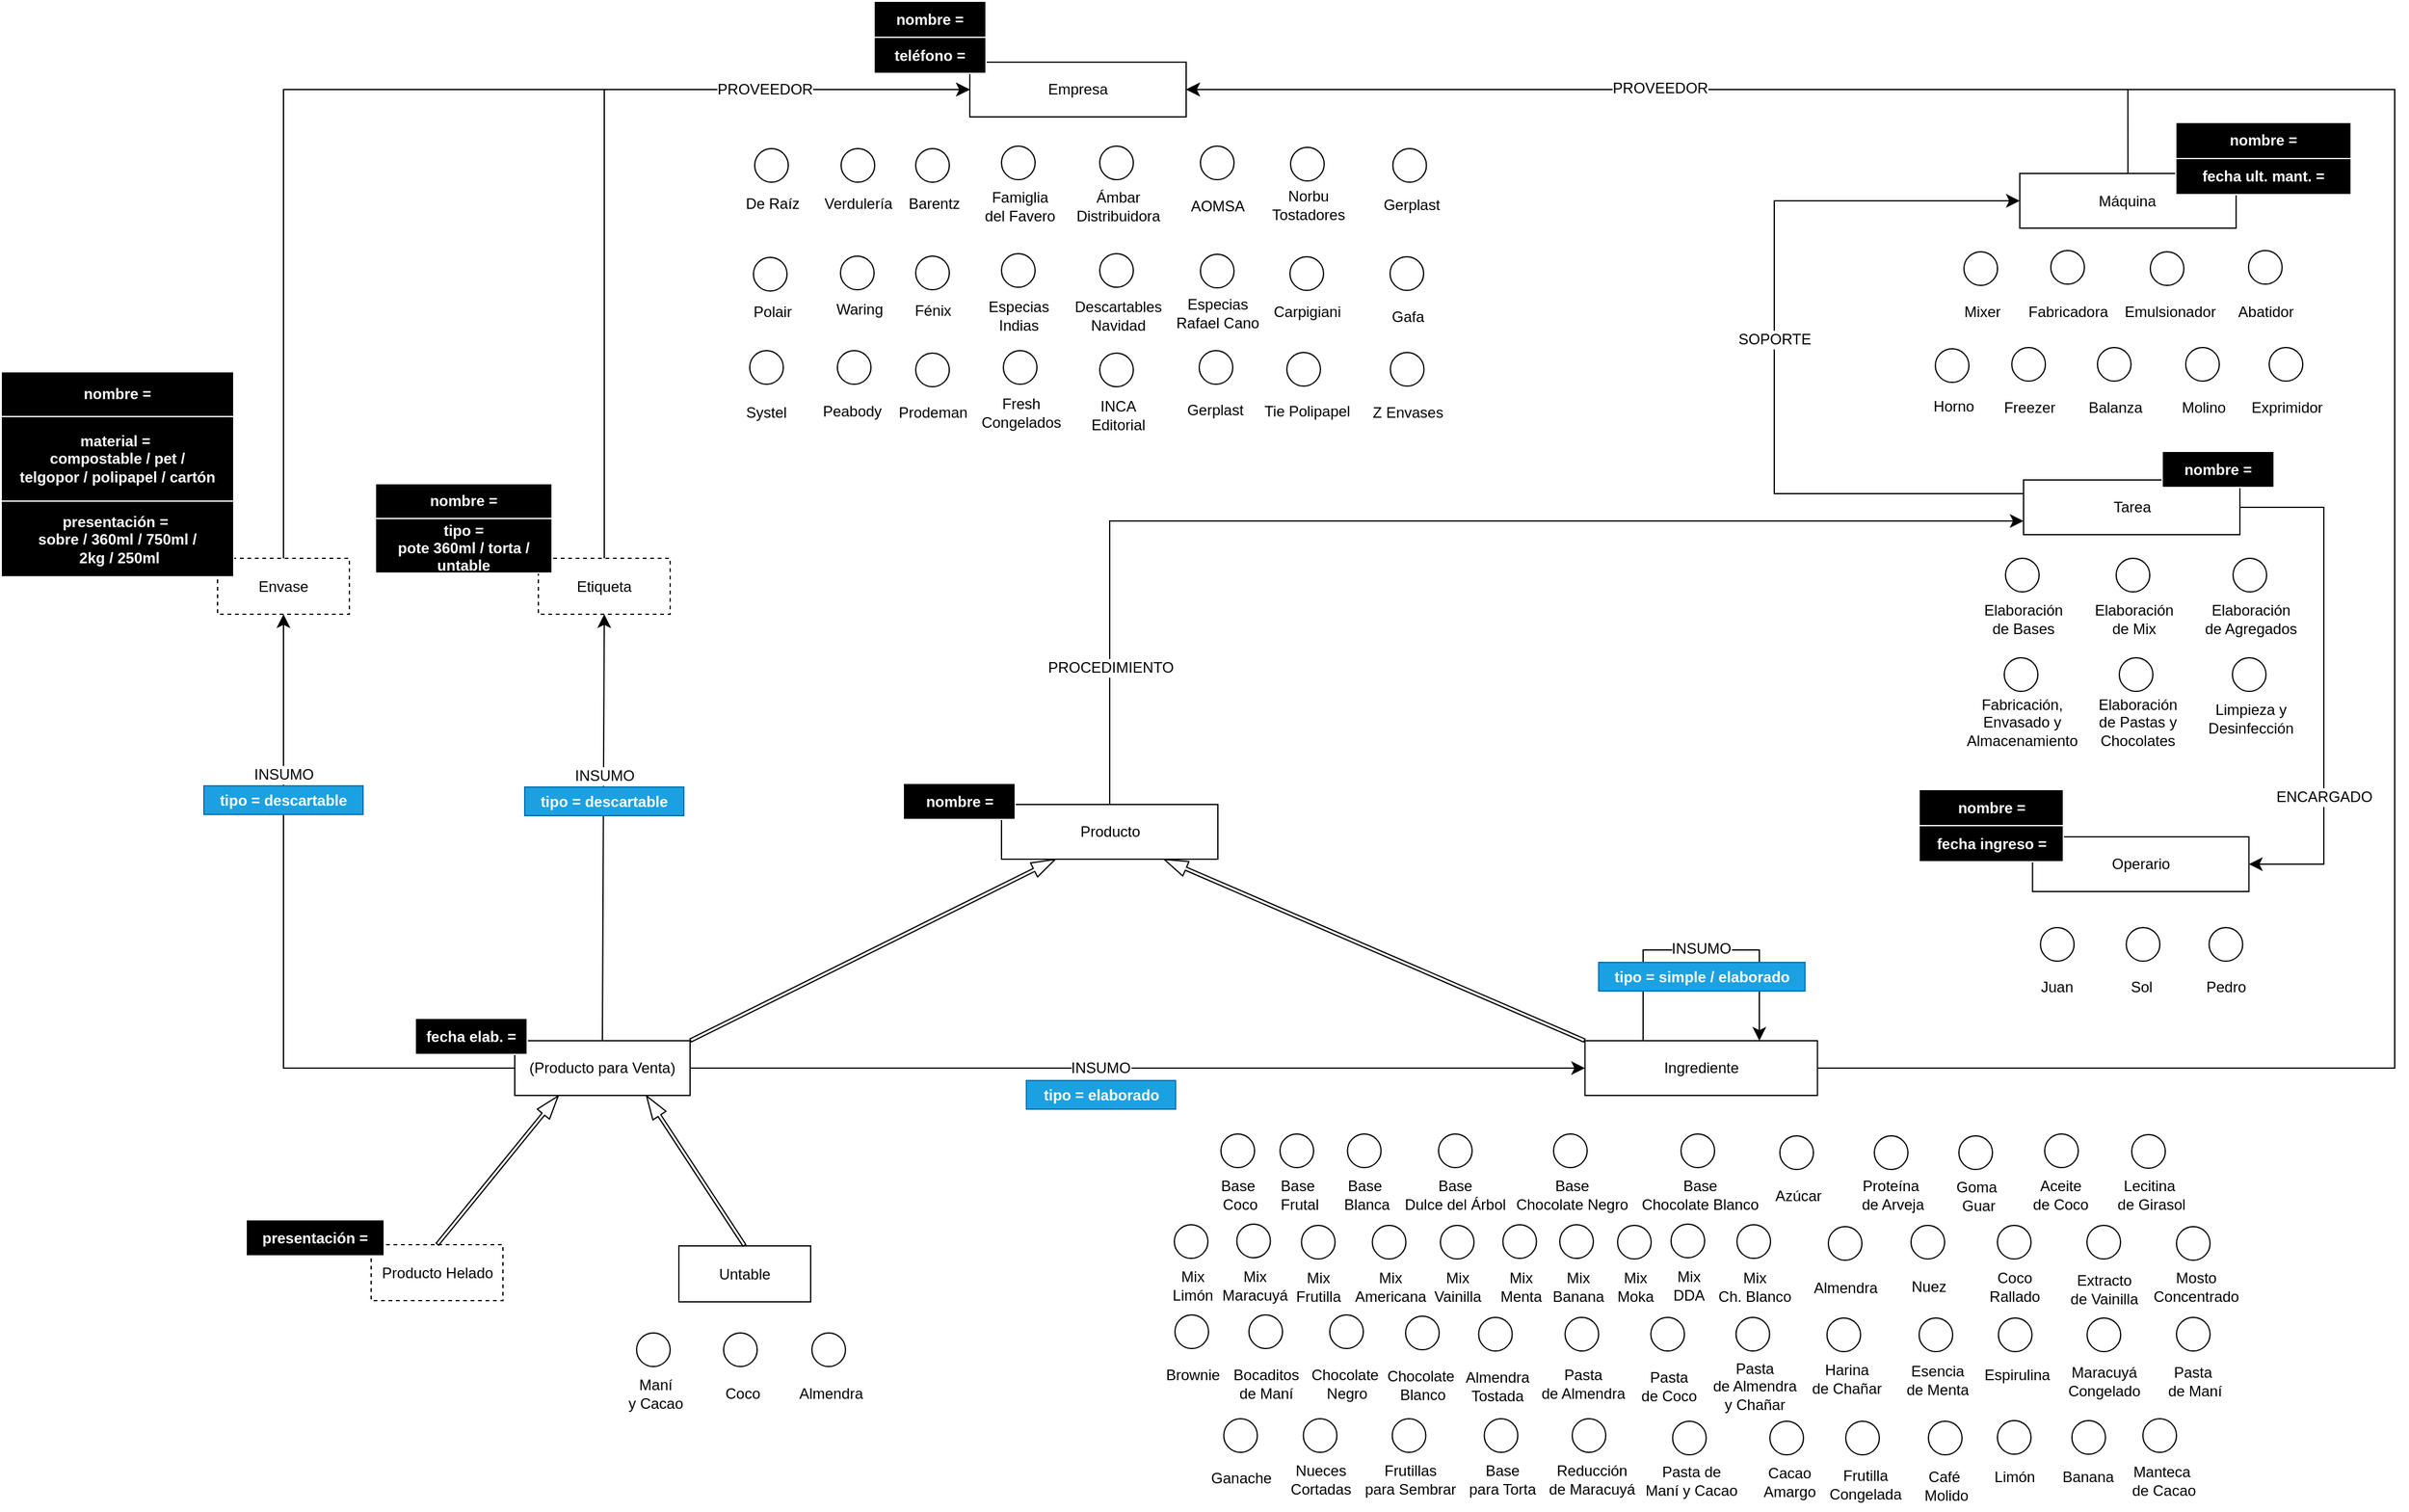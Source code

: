 <mxfile version="24.2.2" type="github">
  <diagram name="Page-1" id="x12bkyuIzFJq4ZUIWQfr">
    <mxGraphModel dx="3726" dy="2420" grid="0" gridSize="10" guides="1" tooltips="1" connect="1" arrows="1" fold="1" page="0" pageScale="1" pageWidth="827" pageHeight="1169" math="0" shadow="0">
      <root>
        <mxCell id="0" />
        <mxCell id="1" parent="0" />
        <mxCell id="L_YjPf033X-OpGffFkXy-134" style="edgeStyle=none;curved=1;rounded=0;orthogonalLoop=1;jettySize=auto;html=1;exitX=0.5;exitY=0;exitDx=0;exitDy=0;fontSize=12;startSize=8;endSize=8;entryX=0.5;entryY=1;entryDx=0;entryDy=0;" parent="1" source="Qv3d4LhTkvHDMVTxzrqH-2" target="L_YjPf033X-OpGffFkXy-135" edge="1">
          <mxGeometry relative="1" as="geometry">
            <mxPoint x="-595.294" y="-540.882" as="targetPoint" />
          </mxGeometry>
        </mxCell>
        <mxCell id="tDOr0GZJXbc1pfqS6N4M-6" value="INSUMO" style="edgeLabel;html=1;align=center;verticalAlign=middle;resizable=0;points=[];fontSize=12;" parent="L_YjPf033X-OpGffFkXy-134" vertex="1" connectable="0">
          <mxGeometry x="0.005" y="-1" relative="1" as="geometry">
            <mxPoint x="-1" y="-41" as="offset" />
          </mxGeometry>
        </mxCell>
        <mxCell id="Qv3d4LhTkvHDMVTxzrqH-2" value="(Producto para Venta)" style="rounded=0;whiteSpace=wrap;html=1;fillStyle=auto;" parent="1" vertex="1">
          <mxGeometry x="-540" y="-120" width="141" height="44" as="geometry" />
        </mxCell>
        <mxCell id="Qv3d4LhTkvHDMVTxzrqH-14" value="Producto Helado" style="rounded=0;whiteSpace=wrap;html=1;dashed=1;" parent="1" vertex="1">
          <mxGeometry x="-655.5" y="44" width="106" height="45" as="geometry" />
        </mxCell>
        <mxCell id="Qv3d4LhTkvHDMVTxzrqH-15" value="Untable" style="rounded=0;whiteSpace=wrap;html=1;" parent="1" vertex="1">
          <mxGeometry x="-408" y="45" width="106" height="45" as="geometry" />
        </mxCell>
        <mxCell id="L_YjPf033X-OpGffFkXy-85" style="edgeStyle=orthogonalEdgeStyle;rounded=0;orthogonalLoop=1;jettySize=auto;html=1;exitX=0.5;exitY=0;exitDx=0;exitDy=0;entryX=0;entryY=0.75;entryDx=0;entryDy=0;fontSize=12;startSize=8;endSize=8;" parent="1" source="L1drH5XASF7p8J0Dx8UT-1" target="L_YjPf033X-OpGffFkXy-36" edge="1">
          <mxGeometry relative="1" as="geometry">
            <Array as="points">
              <mxPoint x="-61" y="-538" />
            </Array>
          </mxGeometry>
        </mxCell>
        <mxCell id="L_YjPf033X-OpGffFkXy-86" value="PROCEDIMIENTO" style="edgeLabel;html=1;align=center;verticalAlign=middle;resizable=0;points=[];fontSize=12;" parent="L_YjPf033X-OpGffFkXy-85" vertex="1" connectable="0">
          <mxGeometry x="0.637" y="4" relative="1" as="geometry">
            <mxPoint x="-560" y="122" as="offset" />
          </mxGeometry>
        </mxCell>
        <mxCell id="Qv3d4LhTkvHDMVTxzrqH-3" value="Ingrediente" style="rounded=0;whiteSpace=wrap;html=1;" parent="1" vertex="1">
          <mxGeometry x="320.75" y="-120" width="187" height="44" as="geometry" />
        </mxCell>
        <mxCell id="Qv3d4LhTkvHDMVTxzrqH-23" style="edgeStyle=none;curved=1;rounded=1;orthogonalLoop=1;jettySize=auto;html=1;entryX=0.25;entryY=1;entryDx=0;entryDy=0;fontSize=12;strokeColor=default;shape=flexArrow;endSize=5.96;startArrow=none;startFill=0;strokeWidth=1;width=2.667;endWidth=9;exitX=0.5;exitY=0;exitDx=0;exitDy=0;" parent="1" source="Qv3d4LhTkvHDMVTxzrqH-14" target="Qv3d4LhTkvHDMVTxzrqH-2" edge="1">
          <mxGeometry relative="1" as="geometry">
            <mxPoint x="-503.5" y="57" as="sourcePoint" />
            <mxPoint x="-308.5" y="-72" as="targetPoint" />
          </mxGeometry>
        </mxCell>
        <mxCell id="Qv3d4LhTkvHDMVTxzrqH-24" style="edgeStyle=none;curved=1;rounded=1;orthogonalLoop=1;jettySize=auto;html=1;entryX=0.75;entryY=1;entryDx=0;entryDy=0;fontSize=12;strokeColor=default;shape=flexArrow;endSize=5.96;startArrow=none;startFill=0;strokeWidth=1;width=2.667;endWidth=9;exitX=0.5;exitY=0;exitDx=0;exitDy=0;" parent="1" source="Qv3d4LhTkvHDMVTxzrqH-15" target="Qv3d4LhTkvHDMVTxzrqH-2" edge="1">
          <mxGeometry relative="1" as="geometry">
            <mxPoint x="12.5" y="30" as="sourcePoint" />
            <mxPoint x="-179.5" y="-99" as="targetPoint" />
          </mxGeometry>
        </mxCell>
        <mxCell id="L_YjPf033X-OpGffFkXy-229" style="edgeStyle=orthogonalEdgeStyle;rounded=0;orthogonalLoop=1;jettySize=auto;html=1;exitX=1;exitY=0.5;exitDx=0;exitDy=0;entryX=1;entryY=0.5;entryDx=0;entryDy=0;fontSize=12;startSize=8;endSize=8;" parent="1" source="Qv3d4LhTkvHDMVTxzrqH-3" target="L_YjPf033X-OpGffFkXy-170" edge="1">
          <mxGeometry relative="1" as="geometry">
            <Array as="points">
              <mxPoint x="972" y="-98" />
              <mxPoint x="972" y="-885" />
            </Array>
            <mxPoint x="826.87" y="-222" as="sourcePoint" />
          </mxGeometry>
        </mxCell>
        <mxCell id="Qv3d4LhTkvHDMVTxzrqH-29" value="" style="ellipse;whiteSpace=wrap;html=1;aspect=fixed;" parent="1" vertex="1">
          <mxGeometry x="553.5" y="-43.5" width="27" height="27" as="geometry" />
        </mxCell>
        <mxCell id="Qv3d4LhTkvHDMVTxzrqH-30" value="&lt;div&gt;Proteína&amp;nbsp;&lt;/div&gt;&lt;div&gt;de Arveja&lt;/div&gt;" style="text;html=1;align=center;verticalAlign=middle;resizable=0;points=[];autosize=1;strokeColor=none;fillColor=none;fontSize=12;" parent="1" vertex="1">
          <mxGeometry x="533" y="-16.5" width="69" height="41" as="geometry" />
        </mxCell>
        <mxCell id="Qv3d4LhTkvHDMVTxzrqH-32" value="" style="ellipse;whiteSpace=wrap;html=1;aspect=fixed;" parent="1" vertex="1">
          <mxGeometry x="477.5" y="-43.5" width="27" height="27" as="geometry" />
        </mxCell>
        <mxCell id="Qv3d4LhTkvHDMVTxzrqH-33" value="Azúcar" style="text;html=1;align=center;verticalAlign=middle;resizable=0;points=[];autosize=1;strokeColor=none;fillColor=none;fontSize=12;" parent="1" vertex="1">
          <mxGeometry x="464" y="-8.5" width="55" height="26" as="geometry" />
        </mxCell>
        <mxCell id="Qv3d4LhTkvHDMVTxzrqH-37" value="" style="ellipse;whiteSpace=wrap;html=1;aspect=fixed;" parent="1" vertex="1">
          <mxGeometry x="621.5" y="-43.5" width="27" height="27" as="geometry" />
        </mxCell>
        <mxCell id="Qv3d4LhTkvHDMVTxzrqH-38" value="&lt;div&gt;Goma&amp;nbsp;&lt;/div&gt;&lt;div&gt;Guar&lt;/div&gt;" style="text;html=1;align=center;verticalAlign=middle;resizable=0;points=[];autosize=1;strokeColor=none;fillColor=none;fontSize=12;" parent="1" vertex="1">
          <mxGeometry x="610" y="-15.5" width="54" height="41" as="geometry" />
        </mxCell>
        <mxCell id="Qv3d4LhTkvHDMVTxzrqH-40" value="" style="ellipse;whiteSpace=wrap;html=1;aspect=fixed;" parent="1" vertex="1">
          <mxGeometry x="760.5" y="-44.5" width="27" height="27" as="geometry" />
        </mxCell>
        <mxCell id="Qv3d4LhTkvHDMVTxzrqH-41" value="&lt;div&gt;Lecitina&amp;nbsp;&lt;/div&gt;&lt;div&gt;de Girasol&lt;/div&gt;" style="text;html=1;align=center;verticalAlign=middle;resizable=0;points=[];autosize=1;strokeColor=none;fillColor=none;fontSize=12;" parent="1" vertex="1">
          <mxGeometry x="739" y="-16.5" width="73" height="41" as="geometry" />
        </mxCell>
        <mxCell id="Qv3d4LhTkvHDMVTxzrqH-42" value="" style="ellipse;whiteSpace=wrap;html=1;aspect=fixed;" parent="1" vertex="1">
          <mxGeometry x="690.5" y="-45" width="27" height="27" as="geometry" />
        </mxCell>
        <mxCell id="Qv3d4LhTkvHDMVTxzrqH-43" value="&lt;div&gt;Aceite&lt;/div&gt;&lt;div&gt;de Coco&lt;br&gt;&lt;/div&gt;" style="text;html=1;align=center;verticalAlign=middle;resizable=0;points=[];autosize=1;strokeColor=none;fillColor=none;fontSize=12;" parent="1" vertex="1">
          <mxGeometry x="671" y="-16.5" width="63" height="41" as="geometry" />
        </mxCell>
        <mxCell id="Qv3d4LhTkvHDMVTxzrqH-44" value="" style="ellipse;whiteSpace=wrap;html=1;aspect=fixed;" parent="1" vertex="1">
          <mxGeometry x="796.5" y="29.5" width="27" height="27" as="geometry" />
        </mxCell>
        <mxCell id="Qv3d4LhTkvHDMVTxzrqH-45" value="Mosto&lt;br&gt;Concentrado" style="text;html=1;align=center;verticalAlign=middle;resizable=0;points=[];autosize=1;strokeColor=none;fillColor=none;fontSize=12;" parent="1" vertex="1">
          <mxGeometry x="768" y="57.5" width="87" height="41" as="geometry" />
        </mxCell>
        <mxCell id="Qv3d4LhTkvHDMVTxzrqH-46" value="" style="ellipse;whiteSpace=wrap;html=1;aspect=fixed;" parent="1" vertex="1">
          <mxGeometry x="469.5" y="186" width="27" height="27" as="geometry" />
        </mxCell>
        <mxCell id="Qv3d4LhTkvHDMVTxzrqH-47" value="&lt;div&gt;Cacao&lt;/div&gt;&lt;div&gt;Amargo&lt;br&gt;&lt;/div&gt;" style="text;html=1;align=center;verticalAlign=middle;resizable=0;points=[];autosize=1;strokeColor=none;fillColor=none;fontSize=12;" parent="1" vertex="1">
          <mxGeometry x="455" y="214" width="60" height="41" as="geometry" />
        </mxCell>
        <mxCell id="Qv3d4LhTkvHDMVTxzrqH-48" value="" style="ellipse;whiteSpace=wrap;html=1;aspect=fixed;" parent="1" vertex="1">
          <mxGeometry x="515.41" y="103" width="27" height="27" as="geometry" />
        </mxCell>
        <mxCell id="Qv3d4LhTkvHDMVTxzrqH-49" value="&lt;div&gt;Harina &lt;br&gt;&lt;/div&gt;&lt;div&gt;de Chañar&lt;br&gt;&lt;/div&gt;" style="text;html=1;align=center;verticalAlign=middle;resizable=0;points=[];autosize=1;strokeColor=none;fillColor=none;fontSize=12;" parent="1" vertex="1">
          <mxGeometry x="493.91" y="131" width="74" height="41" as="geometry" />
        </mxCell>
        <mxCell id="Qv3d4LhTkvHDMVTxzrqH-50" value="" style="ellipse;whiteSpace=wrap;html=1;aspect=fixed;" parent="1" vertex="1">
          <mxGeometry x="516.5" y="29.5" width="27" height="27" as="geometry" />
        </mxCell>
        <mxCell id="Qv3d4LhTkvHDMVTxzrqH-51" value="Almendra" style="text;html=1;align=center;verticalAlign=middle;resizable=0;points=[];autosize=1;strokeColor=none;fillColor=none;fontSize=12;" parent="1" vertex="1">
          <mxGeometry x="495.5" y="65.5" width="69" height="26" as="geometry" />
        </mxCell>
        <mxCell id="Qv3d4LhTkvHDMVTxzrqH-53" value="" style="ellipse;whiteSpace=wrap;html=1;aspect=fixed;" parent="1" vertex="1">
          <mxGeometry x="583" y="28.5" width="27" height="27" as="geometry" />
        </mxCell>
        <mxCell id="Qv3d4LhTkvHDMVTxzrqH-54" value="Nuez" style="text;html=1;align=center;verticalAlign=middle;resizable=0;points=[];autosize=1;strokeColor=none;fillColor=none;fontSize=12;" parent="1" vertex="1">
          <mxGeometry x="574" y="64.5" width="46" height="26" as="geometry" />
        </mxCell>
        <mxCell id="Qv3d4LhTkvHDMVTxzrqH-55" value="" style="ellipse;whiteSpace=wrap;html=1;aspect=fixed;" parent="1" vertex="1">
          <mxGeometry x="652.5" y="28.5" width="27" height="27" as="geometry" />
        </mxCell>
        <mxCell id="Qv3d4LhTkvHDMVTxzrqH-56" value="Coco &lt;br&gt;Rallado" style="text;html=1;align=center;verticalAlign=middle;resizable=0;points=[];autosize=1;strokeColor=none;fillColor=none;fontSize=12;" parent="1" vertex="1">
          <mxGeometry x="636.5" y="57.5" width="59" height="41" as="geometry" />
        </mxCell>
        <mxCell id="Qv3d4LhTkvHDMVTxzrqH-57" value="" style="ellipse;whiteSpace=wrap;html=1;aspect=fixed;" parent="1" vertex="1">
          <mxGeometry x="724.5" y="28.5" width="27" height="27" as="geometry" />
        </mxCell>
        <mxCell id="Qv3d4LhTkvHDMVTxzrqH-58" value="&lt;div&gt;Extracto&lt;/div&gt;&lt;div&gt;de Vainilla&lt;br&gt;&lt;/div&gt;" style="text;html=1;align=center;verticalAlign=middle;resizable=0;points=[];autosize=1;strokeColor=none;fillColor=none;fontSize=12;" parent="1" vertex="1">
          <mxGeometry x="702" y="59.5" width="72" height="41" as="geometry" />
        </mxCell>
        <mxCell id="Qv3d4LhTkvHDMVTxzrqH-59" value="" style="ellipse;whiteSpace=wrap;html=1;aspect=fixed;" parent="1" vertex="1">
          <mxGeometry x="796.5" y="102.5" width="27" height="27" as="geometry" />
        </mxCell>
        <mxCell id="Qv3d4LhTkvHDMVTxzrqH-60" value="&lt;div&gt;Pasta&amp;nbsp;&lt;/div&gt;&lt;div&gt;de Maní&lt;/div&gt;" style="text;html=1;align=center;verticalAlign=middle;resizable=0;points=[];autosize=1;strokeColor=none;fillColor=none;fontSize=12;" parent="1" vertex="1">
          <mxGeometry x="780" y="133.5" width="61" height="41" as="geometry" />
        </mxCell>
        <mxCell id="Qv3d4LhTkvHDMVTxzrqH-62" value="" style="ellipse;whiteSpace=wrap;html=1;aspect=fixed;" parent="1" vertex="1">
          <mxGeometry x="769.5" y="184" width="27" height="27" as="geometry" />
        </mxCell>
        <mxCell id="Qv3d4LhTkvHDMVTxzrqH-63" value="&lt;div&gt;Manteca&amp;nbsp;&lt;/div&gt;&lt;div&gt;de Cacao&lt;/div&gt;" style="text;html=1;align=center;verticalAlign=middle;resizable=0;points=[];autosize=1;strokeColor=none;fillColor=none;fontSize=12;" parent="1" vertex="1">
          <mxGeometry x="751" y="213" width="69" height="41" as="geometry" />
        </mxCell>
        <mxCell id="Qv3d4LhTkvHDMVTxzrqH-64" value="" style="ellipse;whiteSpace=wrap;html=1;aspect=fixed;" parent="1" vertex="1">
          <mxGeometry x="653.29" y="103" width="27" height="27" as="geometry" />
        </mxCell>
        <mxCell id="Qv3d4LhTkvHDMVTxzrqH-65" value="Espirulina" style="text;html=1;align=center;verticalAlign=middle;resizable=0;points=[];autosize=1;strokeColor=none;fillColor=none;fontSize=12;" parent="1" vertex="1">
          <mxGeometry x="632.29" y="136" width="71" height="26" as="geometry" />
        </mxCell>
        <mxCell id="Qv3d4LhTkvHDMVTxzrqH-66" value="" style="ellipse;whiteSpace=wrap;html=1;aspect=fixed;" parent="1" vertex="1">
          <mxGeometry x="530.5" y="186" width="27" height="27" as="geometry" />
        </mxCell>
        <mxCell id="Qv3d4LhTkvHDMVTxzrqH-67" value="&lt;div&gt;Frutilla &lt;br&gt;&lt;/div&gt;&lt;div&gt;Congelada&lt;br&gt;&lt;/div&gt;" style="text;html=1;align=center;verticalAlign=middle;resizable=0;points=[];autosize=1;strokeColor=none;fillColor=none;fontSize=12;" parent="1" vertex="1">
          <mxGeometry x="508" y="216" width="76" height="41" as="geometry" />
        </mxCell>
        <mxCell id="Qv3d4LhTkvHDMVTxzrqH-68" value="" style="ellipse;whiteSpace=wrap;html=1;aspect=fixed;" parent="1" vertex="1">
          <mxGeometry x="724.62" y="103" width="27" height="27" as="geometry" />
        </mxCell>
        <mxCell id="Qv3d4LhTkvHDMVTxzrqH-69" value="&lt;div&gt;Maracuyá&lt;/div&gt;&lt;div&gt;Congelado&lt;br&gt;&lt;/div&gt;" style="text;html=1;align=center;verticalAlign=middle;resizable=0;points=[];autosize=1;strokeColor=none;fillColor=none;fontSize=12;" parent="1" vertex="1">
          <mxGeometry x="700.34" y="133.5" width="76" height="41" as="geometry" />
        </mxCell>
        <mxCell id="Qv3d4LhTkvHDMVTxzrqH-70" value="" style="ellipse;whiteSpace=wrap;html=1;aspect=fixed;" parent="1" vertex="1">
          <mxGeometry x="589.5" y="103" width="27" height="27" as="geometry" />
        </mxCell>
        <mxCell id="Qv3d4LhTkvHDMVTxzrqH-71" value="&lt;div&gt;Esencia&lt;/div&gt;&lt;div&gt;de Menta&lt;br&gt;&lt;/div&gt;" style="text;html=1;align=center;verticalAlign=middle;resizable=0;points=[];autosize=1;strokeColor=none;fillColor=none;fontSize=12;" parent="1" vertex="1">
          <mxGeometry x="569.91" y="132" width="68" height="41" as="geometry" />
        </mxCell>
        <mxCell id="L_YjPf033X-OpGffFkXy-1" value="" style="ellipse;whiteSpace=wrap;html=1;aspect=fixed;" parent="1" vertex="1">
          <mxGeometry x="129.75" y="-45" width="27" height="27" as="geometry" />
        </mxCell>
        <mxCell id="L_YjPf033X-OpGffFkXy-2" value="&lt;div&gt;Base&amp;nbsp;&lt;/div&gt;&lt;div&gt;Blanca&lt;/div&gt;" style="text;html=1;align=center;verticalAlign=middle;resizable=0;points=[];autosize=1;strokeColor=none;fillColor=none;fontSize=12;" parent="1" vertex="1">
          <mxGeometry x="117.25" y="-17" width="55" height="41" as="geometry" />
        </mxCell>
        <mxCell id="L_YjPf033X-OpGffFkXy-3" value="" style="ellipse;whiteSpace=wrap;html=1;aspect=fixed;" parent="1" vertex="1">
          <mxGeometry x="92.75" y="28.5" width="27" height="27" as="geometry" />
        </mxCell>
        <mxCell id="L_YjPf033X-OpGffFkXy-4" value="&lt;div&gt;Mix&lt;/div&gt;&lt;div&gt;Frutilla&lt;br&gt;&lt;/div&gt;" style="text;html=1;align=center;verticalAlign=middle;resizable=0;points=[];autosize=1;strokeColor=none;fillColor=none;fontSize=12;" parent="1" vertex="1">
          <mxGeometry x="79.25" y="57.5" width="54" height="41" as="geometry" />
        </mxCell>
        <mxCell id="L_YjPf033X-OpGffFkXy-8" value="" style="ellipse;whiteSpace=wrap;html=1;aspect=fixed;" parent="1" vertex="1">
          <mxGeometry x="-9" y="100.5" width="27" height="27" as="geometry" />
        </mxCell>
        <mxCell id="L_YjPf033X-OpGffFkXy-9" value="Brownie" style="text;html=1;align=center;verticalAlign=middle;resizable=0;points=[];autosize=1;strokeColor=none;fillColor=none;fontSize=12;" parent="1" vertex="1">
          <mxGeometry x="-25.5" y="135.5" width="61" height="26" as="geometry" />
        </mxCell>
        <mxCell id="L_YjPf033X-OpGffFkXy-10" value="" style="ellipse;whiteSpace=wrap;html=1;aspect=fixed;" parent="1" vertex="1">
          <mxGeometry x="50.5" y="100.5" width="27" height="27" as="geometry" />
        </mxCell>
        <mxCell id="L_YjPf033X-OpGffFkXy-11" value="&lt;div&gt;Bocaditos &lt;br&gt;&lt;/div&gt;&lt;div&gt;de Maní&lt;br&gt;&lt;/div&gt;" style="text;html=1;align=center;verticalAlign=middle;resizable=0;points=[];autosize=1;strokeColor=none;fillColor=none;fontSize=12;" parent="1" vertex="1">
          <mxGeometry x="28.5" y="135.5" width="71" height="41" as="geometry" />
        </mxCell>
        <mxCell id="L_YjPf033X-OpGffFkXy-15" value="" style="ellipse;whiteSpace=wrap;html=1;aspect=fixed;" parent="1" vertex="1">
          <mxGeometry x="115.5" y="100.5" width="27" height="27" as="geometry" />
        </mxCell>
        <mxCell id="L_YjPf033X-OpGffFkXy-16" value="&lt;div&gt;Chocolate&amp;nbsp;&lt;/div&gt;&lt;div&gt;Negro&lt;/div&gt;" style="text;html=1;align=center;verticalAlign=middle;resizable=0;points=[];autosize=1;strokeColor=none;fillColor=none;fontSize=12;" parent="1" vertex="1">
          <mxGeometry x="91.5" y="135.5" width="75" height="41" as="geometry" />
        </mxCell>
        <mxCell id="L_YjPf033X-OpGffFkXy-17" value="" style="ellipse;whiteSpace=wrap;html=1;aspect=fixed;" parent="1" vertex="1">
          <mxGeometry x="176.5" y="101.5" width="27" height="27" as="geometry" />
        </mxCell>
        <mxCell id="L_YjPf033X-OpGffFkXy-18" value="&lt;div&gt;Chocolate&amp;nbsp;&lt;/div&gt;&lt;div&gt;Blanco&lt;/div&gt;" style="text;html=1;align=center;verticalAlign=middle;resizable=0;points=[];autosize=1;strokeColor=none;fillColor=none;fontSize=12;" parent="1" vertex="1">
          <mxGeometry x="152.5" y="136.5" width="75" height="41" as="geometry" />
        </mxCell>
        <mxCell id="L_YjPf033X-OpGffFkXy-19" value="" style="ellipse;whiteSpace=wrap;html=1;aspect=fixed;" parent="1" vertex="1">
          <mxGeometry x="304.75" y="102.5" width="27" height="27" as="geometry" />
        </mxCell>
        <mxCell id="L_YjPf033X-OpGffFkXy-20" value="&lt;div&gt;Pasta&lt;/div&gt;&lt;div&gt;de Almendra&lt;br&gt;&lt;/div&gt;" style="text;html=1;align=center;verticalAlign=middle;resizable=0;points=[];autosize=1;strokeColor=none;fillColor=none;fontSize=12;" parent="1" vertex="1">
          <mxGeometry x="275.75" y="135.5" width="86" height="41" as="geometry" />
        </mxCell>
        <mxCell id="L_YjPf033X-OpGffFkXy-21" value="" style="ellipse;whiteSpace=wrap;html=1;aspect=fixed;" parent="1" vertex="1">
          <mxGeometry x="373.75" y="102.5" width="27" height="27" as="geometry" />
        </mxCell>
        <mxCell id="L_YjPf033X-OpGffFkXy-22" value="&lt;div&gt;Pasta&lt;/div&gt;&lt;div&gt;de Coco&lt;br&gt;&lt;/div&gt;" style="text;html=1;align=center;verticalAlign=middle;resizable=0;points=[];autosize=1;strokeColor=none;fillColor=none;fontSize=12;" parent="1" vertex="1">
          <mxGeometry x="356.75" y="137.5" width="63" height="41" as="geometry" />
        </mxCell>
        <mxCell id="L_YjPf033X-OpGffFkXy-23" value="" style="ellipse;whiteSpace=wrap;html=1;aspect=fixed;" parent="1" vertex="1">
          <mxGeometry x="442.25" y="102.5" width="27" height="27" as="geometry" />
        </mxCell>
        <mxCell id="L_YjPf033X-OpGffFkXy-24" value="&lt;div&gt;Pasta&lt;/div&gt;&lt;div&gt;de Almendra &lt;br&gt;&lt;/div&gt;&lt;div&gt;y Chañar&lt;br&gt;&lt;/div&gt;" style="text;html=1;align=center;verticalAlign=middle;resizable=0;points=[];autosize=1;strokeColor=none;fillColor=none;fontSize=12;" parent="1" vertex="1">
          <mxGeometry x="414.25" y="130.5" width="86" height="55" as="geometry" />
        </mxCell>
        <mxCell id="L_YjPf033X-OpGffFkXy-27" value="" style="ellipse;whiteSpace=wrap;html=1;aspect=fixed;" parent="1" vertex="1">
          <mxGeometry x="-442" y="115" width="27" height="27" as="geometry" />
        </mxCell>
        <mxCell id="L_YjPf033X-OpGffFkXy-28" value="&lt;div&gt;Maní &lt;br&gt;&lt;/div&gt;&lt;div&gt;y Cacao&lt;br&gt;&lt;/div&gt;" style="text;html=1;align=center;verticalAlign=middle;resizable=0;points=[];autosize=1;strokeColor=none;fillColor=none;fontSize=12;" parent="1" vertex="1">
          <mxGeometry x="-458.5" y="143" width="62" height="41" as="geometry" />
        </mxCell>
        <mxCell id="L_YjPf033X-OpGffFkXy-29" value="" style="ellipse;whiteSpace=wrap;html=1;aspect=fixed;" parent="1" vertex="1">
          <mxGeometry x="-372" y="115" width="27" height="27" as="geometry" />
        </mxCell>
        <mxCell id="L_YjPf033X-OpGffFkXy-30" value="Coco" style="text;html=1;align=center;verticalAlign=middle;resizable=0;points=[];autosize=1;strokeColor=none;fillColor=none;fontSize=12;" parent="1" vertex="1">
          <mxGeometry x="-380.5" y="151" width="46" height="26" as="geometry" />
        </mxCell>
        <mxCell id="L_YjPf033X-OpGffFkXy-31" value="" style="ellipse;whiteSpace=wrap;html=1;aspect=fixed;" parent="1" vertex="1">
          <mxGeometry x="-301" y="115" width="27" height="27" as="geometry" />
        </mxCell>
        <mxCell id="L_YjPf033X-OpGffFkXy-32" value="Almendra" style="text;html=1;align=center;verticalAlign=middle;resizable=0;points=[];autosize=1;strokeColor=none;fillColor=none;fontSize=12;" parent="1" vertex="1">
          <mxGeometry x="-320.5" y="151" width="69" height="26" as="geometry" />
        </mxCell>
        <mxCell id="L_YjPf033X-OpGffFkXy-33" style="edgeStyle=orthogonalEdgeStyle;rounded=0;orthogonalLoop=1;jettySize=auto;html=1;exitX=1;exitY=0.5;exitDx=0;exitDy=0;entryX=0;entryY=0.5;entryDx=0;entryDy=0;fontSize=12;startSize=8;endSize=8;" parent="1" source="Qv3d4LhTkvHDMVTxzrqH-2" target="Qv3d4LhTkvHDMVTxzrqH-3" edge="1">
          <mxGeometry relative="1" as="geometry">
            <mxPoint x="194" y="-214" as="sourcePoint" />
            <mxPoint x="774" y="-214" as="targetPoint" />
          </mxGeometry>
        </mxCell>
        <mxCell id="L_YjPf033X-OpGffFkXy-34" value="INSUMO" style="edgeLabel;html=1;align=center;verticalAlign=middle;resizable=0;points=[];fontSize=12;" parent="L_YjPf033X-OpGffFkXy-33" vertex="1" connectable="0">
          <mxGeometry x="-0.013" y="1" relative="1" as="geometry">
            <mxPoint x="-25" y="1" as="offset" />
          </mxGeometry>
        </mxCell>
        <mxCell id="L_YjPf033X-OpGffFkXy-219" style="edgeStyle=orthogonalEdgeStyle;rounded=0;orthogonalLoop=1;jettySize=auto;html=1;exitX=0.5;exitY=0;exitDx=0;exitDy=0;entryX=0;entryY=0.5;entryDx=0;entryDy=0;fontSize=12;startSize=8;endSize=8;" parent="1" source="L_YjPf033X-OpGffFkXy-35" target="L_YjPf033X-OpGffFkXy-170" edge="1">
          <mxGeometry relative="1" as="geometry" />
        </mxCell>
        <mxCell id="L_YjPf033X-OpGffFkXy-35" value="Envase" style="rounded=0;whiteSpace=wrap;html=1;dashed=1;" parent="1" vertex="1">
          <mxGeometry x="-779" y="-508" width="106" height="45" as="geometry" />
        </mxCell>
        <mxCell id="L_YjPf033X-OpGffFkXy-103" style="edgeStyle=orthogonalEdgeStyle;rounded=0;orthogonalLoop=1;jettySize=auto;html=1;exitX=1;exitY=0.5;exitDx=0;exitDy=0;entryX=1;entryY=0.5;entryDx=0;entryDy=0;fontSize=12;startSize=8;endSize=8;" parent="1" source="L_YjPf033X-OpGffFkXy-36" target="L_YjPf033X-OpGffFkXy-102" edge="1">
          <mxGeometry relative="1" as="geometry">
            <Array as="points">
              <mxPoint x="915" y="-549" />
              <mxPoint x="915" y="-262" />
            </Array>
          </mxGeometry>
        </mxCell>
        <mxCell id="L_YjPf033X-OpGffFkXy-104" value="ENCARGADO" style="edgeLabel;html=1;align=center;verticalAlign=middle;resizable=0;points=[];fontSize=12;" parent="L_YjPf033X-OpGffFkXy-103" vertex="1" connectable="0">
          <mxGeometry x="0.028" y="2" relative="1" as="geometry">
            <mxPoint x="-2" y="87" as="offset" />
          </mxGeometry>
        </mxCell>
        <mxCell id="L_YjPf033X-OpGffFkXy-136" style="edgeStyle=orthogonalEdgeStyle;rounded=0;orthogonalLoop=1;jettySize=auto;html=1;exitX=0;exitY=0.25;exitDx=0;exitDy=0;entryX=0;entryY=0.5;entryDx=0;entryDy=0;fontSize=12;startSize=8;endSize=8;" parent="1" source="L_YjPf033X-OpGffFkXy-36" target="L_YjPf033X-OpGffFkXy-133" edge="1">
          <mxGeometry relative="1" as="geometry">
            <Array as="points">
              <mxPoint x="473" y="-560" />
              <mxPoint x="473" y="-795" />
            </Array>
          </mxGeometry>
        </mxCell>
        <mxCell id="L_YjPf033X-OpGffFkXy-137" value="SOPORTE" style="edgeLabel;html=1;align=center;verticalAlign=middle;resizable=0;points=[];fontSize=12;" parent="L_YjPf033X-OpGffFkXy-136" vertex="1" connectable="0">
          <mxGeometry x="0.515" y="2" relative="1" as="geometry">
            <mxPoint x="-44" y="113" as="offset" />
          </mxGeometry>
        </mxCell>
        <mxCell id="L_YjPf033X-OpGffFkXy-36" value="Tarea" style="rounded=0;whiteSpace=wrap;html=1;" parent="1" vertex="1">
          <mxGeometry x="673.5" y="-571" width="174" height="44" as="geometry" />
        </mxCell>
        <mxCell id="L_YjPf033X-OpGffFkXy-56" style="edgeStyle=orthogonalEdgeStyle;rounded=0;orthogonalLoop=1;jettySize=auto;html=1;exitX=0;exitY=0.5;exitDx=0;exitDy=0;entryX=0.5;entryY=1;entryDx=0;entryDy=0;fontSize=12;startSize=8;endSize=8;" parent="1" source="Qv3d4LhTkvHDMVTxzrqH-2" target="L_YjPf033X-OpGffFkXy-35" edge="1">
          <mxGeometry relative="1" as="geometry">
            <mxPoint x="-384" y="-212" as="sourcePoint" />
            <mxPoint x="7" y="-214" as="targetPoint" />
          </mxGeometry>
        </mxCell>
        <mxCell id="L_YjPf033X-OpGffFkXy-57" value="INSUMO" style="edgeLabel;html=1;align=center;verticalAlign=middle;resizable=0;points=[];fontSize=12;" parent="L_YjPf033X-OpGffFkXy-56" vertex="1" connectable="0">
          <mxGeometry x="-0.013" y="1" relative="1" as="geometry">
            <mxPoint x="1" y="-150" as="offset" />
          </mxGeometry>
        </mxCell>
        <mxCell id="L_YjPf033X-OpGffFkXy-65" value="" style="ellipse;whiteSpace=wrap;html=1;aspect=fixed;" parent="1" vertex="1">
          <mxGeometry x="235.25" y="102.5" width="27" height="27" as="geometry" />
        </mxCell>
        <mxCell id="L_YjPf033X-OpGffFkXy-66" value="&lt;div&gt;Almendra&lt;/div&gt;&lt;div&gt;Tostada&lt;br&gt;&lt;/div&gt;" style="text;html=1;align=center;verticalAlign=middle;resizable=0;points=[];autosize=1;strokeColor=none;fillColor=none;fontSize=12;" parent="1" vertex="1">
          <mxGeometry x="215.25" y="137.5" width="69" height="41" as="geometry" />
        </mxCell>
        <mxCell id="L_YjPf033X-OpGffFkXy-69" value="" style="ellipse;whiteSpace=wrap;html=1;aspect=fixed;" parent="1" vertex="1">
          <mxGeometry x="659" y="-508" width="27" height="27" as="geometry" />
        </mxCell>
        <mxCell id="L_YjPf033X-OpGffFkXy-70" value="&lt;div&gt;Elaboración&lt;/div&gt;&lt;div&gt;de Bases&lt;br&gt;&lt;/div&gt;" style="text;html=1;align=center;verticalAlign=middle;resizable=0;points=[];autosize=1;strokeColor=none;fillColor=none;fontSize=12;" parent="1" vertex="1">
          <mxGeometry x="632.5" y="-480" width="81" height="41" as="geometry" />
        </mxCell>
        <mxCell id="L_YjPf033X-OpGffFkXy-71" value="" style="ellipse;whiteSpace=wrap;html=1;aspect=fixed;" parent="1" vertex="1">
          <mxGeometry x="748" y="-508" width="27" height="27" as="geometry" />
        </mxCell>
        <mxCell id="L_YjPf033X-OpGffFkXy-72" value="&lt;div&gt;Elaboración&lt;/div&gt;&lt;div&gt;de Mix&lt;br&gt;&lt;/div&gt;" style="text;html=1;align=center;verticalAlign=middle;resizable=0;points=[];autosize=1;strokeColor=none;fillColor=none;fontSize=12;" parent="1" vertex="1">
          <mxGeometry x="721.5" y="-480" width="81" height="41" as="geometry" />
        </mxCell>
        <mxCell id="L_YjPf033X-OpGffFkXy-73" value="" style="ellipse;whiteSpace=wrap;html=1;aspect=fixed;" parent="1" vertex="1">
          <mxGeometry x="658" y="-428" width="27" height="27" as="geometry" />
        </mxCell>
        <mxCell id="L_YjPf033X-OpGffFkXy-74" value="&lt;div&gt;Fabricación, &lt;br&gt;&lt;/div&gt;&lt;div&gt;Envasado y&lt;/div&gt;&lt;div&gt;Almacenamiento&lt;/div&gt;" style="text;html=1;align=center;verticalAlign=middle;resizable=0;points=[];autosize=1;strokeColor=none;fillColor=none;fontSize=12;" parent="1" vertex="1">
          <mxGeometry x="618.5" y="-404" width="107" height="55" as="geometry" />
        </mxCell>
        <mxCell id="L_YjPf033X-OpGffFkXy-78" value="" style="ellipse;whiteSpace=wrap;html=1;aspect=fixed;" parent="1" vertex="1">
          <mxGeometry x="842" y="-508" width="27" height="27" as="geometry" />
        </mxCell>
        <mxCell id="L_YjPf033X-OpGffFkXy-79" value="&lt;div&gt;Elaboración&lt;/div&gt;&lt;div&gt;de Agregados&lt;br&gt;&lt;/div&gt;" style="text;html=1;align=center;verticalAlign=middle;resizable=0;points=[];autosize=1;strokeColor=none;fillColor=none;fontSize=12;" parent="1" vertex="1">
          <mxGeometry x="809.5" y="-480" width="93" height="41" as="geometry" />
        </mxCell>
        <mxCell id="L_YjPf033X-OpGffFkXy-81" value="" style="ellipse;whiteSpace=wrap;html=1;aspect=fixed;" parent="1" vertex="1">
          <mxGeometry x="750.5" y="-428" width="27" height="27" as="geometry" />
        </mxCell>
        <mxCell id="L_YjPf033X-OpGffFkXy-82" value="&lt;div&gt;Elaboración&lt;/div&gt;&lt;div&gt;de Pastas y&lt;/div&gt;&lt;div&gt;Chocolates&lt;br&gt;&lt;/div&gt;" style="text;html=1;align=center;verticalAlign=middle;resizable=0;points=[];autosize=1;strokeColor=none;fillColor=none;fontSize=12;" parent="1" vertex="1">
          <mxGeometry x="724" y="-404" width="81" height="55" as="geometry" />
        </mxCell>
        <mxCell id="L_YjPf033X-OpGffFkXy-83" value="" style="ellipse;whiteSpace=wrap;html=1;aspect=fixed;" parent="1" vertex="1">
          <mxGeometry x="841.5" y="-428" width="27" height="27" as="geometry" />
        </mxCell>
        <mxCell id="L_YjPf033X-OpGffFkXy-84" value="&lt;div&gt;Limpieza y&lt;/div&gt;&lt;div&gt;Desinfección&lt;br&gt;&lt;/div&gt;" style="text;html=1;align=center;verticalAlign=middle;resizable=0;points=[];autosize=1;strokeColor=none;fillColor=none;fontSize=12;" parent="1" vertex="1">
          <mxGeometry x="812" y="-400" width="87" height="41" as="geometry" />
        </mxCell>
        <mxCell id="L_YjPf033X-OpGffFkXy-102" value="Operario" style="rounded=0;whiteSpace=wrap;html=1;" parent="1" vertex="1">
          <mxGeometry x="680.74" y="-284" width="174" height="44" as="geometry" />
        </mxCell>
        <mxCell id="L_YjPf033X-OpGffFkXy-105" value="" style="ellipse;whiteSpace=wrap;html=1;aspect=fixed;" parent="1" vertex="1">
          <mxGeometry x="756.12" y="-211" width="27" height="27" as="geometry" />
        </mxCell>
        <mxCell id="L_YjPf033X-OpGffFkXy-106" value="Sol" style="text;html=1;align=center;verticalAlign=middle;resizable=0;points=[];autosize=1;strokeColor=none;fillColor=none;fontSize=12;" parent="1" vertex="1">
          <mxGeometry x="750.62" y="-176" width="35" height="26" as="geometry" />
        </mxCell>
        <mxCell id="L_YjPf033X-OpGffFkXy-107" value="" style="ellipse;whiteSpace=wrap;html=1;aspect=fixed;" parent="1" vertex="1">
          <mxGeometry x="687.12" y="-211" width="27" height="27" as="geometry" />
        </mxCell>
        <mxCell id="L_YjPf033X-OpGffFkXy-108" value="Juan" style="text;html=1;align=center;verticalAlign=middle;resizable=0;points=[];autosize=1;strokeColor=none;fillColor=none;fontSize=12;" parent="1" vertex="1">
          <mxGeometry x="677.62" y="-176" width="44" height="26" as="geometry" />
        </mxCell>
        <mxCell id="L_YjPf033X-OpGffFkXy-109" value="" style="ellipse;whiteSpace=wrap;html=1;aspect=fixed;" parent="1" vertex="1">
          <mxGeometry x="822.74" y="-211" width="27" height="27" as="geometry" />
        </mxCell>
        <mxCell id="L_YjPf033X-OpGffFkXy-110" value="Pedro" style="text;html=1;align=center;verticalAlign=middle;resizable=0;points=[];autosize=1;strokeColor=none;fillColor=none;fontSize=12;" parent="1" vertex="1">
          <mxGeometry x="811.24" y="-176" width="50" height="26" as="geometry" />
        </mxCell>
        <mxCell id="L_YjPf033X-OpGffFkXy-111" value="" style="shape=table;startSize=0;container=1;collapsible=0;childLayout=tableLayout;fillColor=#000000;strokeColor=#FFFFFF;fontColor=#FFFFFF;labelPosition=left;verticalLabelPosition=middle;align=right;verticalAlign=middle;" parent="1" vertex="1">
          <mxGeometry x="-953" y="-658" width="187" height="164.82" as="geometry" />
        </mxCell>
        <mxCell id="L_YjPf033X-OpGffFkXy-253" value="" style="shape=tableRow;horizontal=0;startSize=0;swimlaneHead=0;swimlaneBody=0;strokeColor=inherit;top=0;left=0;bottom=0;right=0;collapsible=0;dropTarget=0;fillColor=none;points=[[0,0.5],[1,0.5]];portConstraint=eastwest;fontColor=#FFFFFF;" parent="L_YjPf033X-OpGffFkXy-111" vertex="1">
          <mxGeometry width="187" height="36" as="geometry" />
        </mxCell>
        <mxCell id="L_YjPf033X-OpGffFkXy-254" value="&lt;font color=&quot;#ffffff&quot;&gt;nombre =&lt;br&gt;&lt;/font&gt;" style="shape=partialRectangle;html=1;whiteSpace=wrap;connectable=0;strokeColor=inherit;overflow=hidden;fillColor=none;top=0;left=0;bottom=0;right=0;pointerEvents=1;fontStyle=1;fontSize=12;" parent="L_YjPf033X-OpGffFkXy-253" vertex="1">
          <mxGeometry width="187" height="36" as="geometry">
            <mxRectangle width="187" height="36" as="alternateBounds" />
          </mxGeometry>
        </mxCell>
        <mxCell id="L_YjPf033X-OpGffFkXy-112" value="" style="shape=tableRow;horizontal=0;startSize=0;swimlaneHead=0;swimlaneBody=0;strokeColor=inherit;top=0;left=0;bottom=0;right=0;collapsible=0;dropTarget=0;fillColor=none;points=[[0,0.5],[1,0.5]];portConstraint=eastwest;" parent="L_YjPf033X-OpGffFkXy-111" vertex="1">
          <mxGeometry y="36" width="187" height="68" as="geometry" />
        </mxCell>
        <mxCell id="L_YjPf033X-OpGffFkXy-113" value="&lt;div&gt;&lt;font style=&quot;font-size: 12px;&quot;&gt;material =&lt;/font&gt;&amp;nbsp;&lt;/div&gt;&lt;div&gt;compostable / pet / &lt;/div&gt;&lt;div&gt;telgopor / polipapel / cartón&lt;br&gt;&lt;/div&gt;" style="shape=partialRectangle;html=1;whiteSpace=wrap;connectable=0;strokeColor=inherit;overflow=hidden;fillColor=none;top=0;left=0;bottom=0;right=0;pointerEvents=1;fontStyle=1;fontSize=12;fontColor=#FFFFFF;" parent="L_YjPf033X-OpGffFkXy-112" vertex="1">
          <mxGeometry width="187" height="68" as="geometry">
            <mxRectangle width="187" height="68" as="alternateBounds" />
          </mxGeometry>
        </mxCell>
        <mxCell id="L_YjPf033X-OpGffFkXy-118" value="" style="shape=tableRow;horizontal=0;startSize=0;swimlaneHead=0;swimlaneBody=0;strokeColor=inherit;top=0;left=0;bottom=0;right=0;collapsible=0;dropTarget=0;fillColor=none;points=[[0,0.5],[1,0.5]];portConstraint=eastwest;fontColor=#FFFFFF;" parent="L_YjPf033X-OpGffFkXy-111" vertex="1">
          <mxGeometry y="104" width="187" height="61" as="geometry" />
        </mxCell>
        <mxCell id="L_YjPf033X-OpGffFkXy-119" value="&lt;div&gt;&lt;font color=&quot;#ffffff&quot;&gt;presentación =&amp;nbsp;&lt;/font&gt;&lt;/div&gt;&lt;div&gt;&lt;font color=&quot;#ffffff&quot;&gt;sobre / 360ml / 750ml /&lt;/font&gt;&lt;/div&gt;&lt;div&gt;&lt;font color=&quot;#ffffff&quot;&gt;&amp;nbsp;2kg / 250ml&lt;br&gt;&lt;/font&gt;&lt;/div&gt;" style="shape=partialRectangle;html=1;whiteSpace=wrap;connectable=0;strokeColor=inherit;overflow=hidden;fillColor=none;top=0;left=0;bottom=0;right=0;pointerEvents=1;fontStyle=1;fontSize=12;" parent="L_YjPf033X-OpGffFkXy-118" vertex="1">
          <mxGeometry width="187" height="61" as="geometry">
            <mxRectangle width="187" height="61" as="alternateBounds" />
          </mxGeometry>
        </mxCell>
        <mxCell id="L_YjPf033X-OpGffFkXy-122" value="" style="shape=table;startSize=0;container=1;collapsible=0;childLayout=tableLayout;fillColor=#000000;strokeColor=#FFFFFF;fontColor=#FFFFFF;labelPosition=left;verticalLabelPosition=middle;align=right;verticalAlign=middle;" parent="1" vertex="1">
          <mxGeometry x="-620" y="-138" width="90" height="29" as="geometry" />
        </mxCell>
        <mxCell id="XDq1gKsGRjvkehi91vJU-1" value="" style="shape=tableRow;horizontal=0;startSize=0;swimlaneHead=0;swimlaneBody=0;strokeColor=inherit;top=0;left=0;bottom=0;right=0;collapsible=0;dropTarget=0;fillColor=none;points=[[0,0.5],[1,0.5]];portConstraint=eastwest;" parent="L_YjPf033X-OpGffFkXy-122" vertex="1">
          <mxGeometry width="90" height="29" as="geometry" />
        </mxCell>
        <mxCell id="XDq1gKsGRjvkehi91vJU-2" value="&lt;font color=&quot;#ffffff&quot;&gt;fecha elab. =&lt;br&gt;&lt;/font&gt;" style="shape=partialRectangle;html=1;whiteSpace=wrap;connectable=0;strokeColor=inherit;overflow=hidden;fillColor=none;top=0;left=0;bottom=0;right=0;pointerEvents=1;fontStyle=1;fontSize=12;" parent="XDq1gKsGRjvkehi91vJU-1" vertex="1">
          <mxGeometry width="90" height="29" as="geometry">
            <mxRectangle width="90" height="29" as="alternateBounds" />
          </mxGeometry>
        </mxCell>
        <mxCell id="L_YjPf033X-OpGffFkXy-127" value="" style="shape=table;startSize=0;container=1;collapsible=0;childLayout=tableLayout;fillColor=#000000;strokeColor=#FFFFFF;fontColor=#FFFFFF;labelPosition=left;verticalLabelPosition=middle;align=right;verticalAlign=middle;" parent="1" vertex="1">
          <mxGeometry x="-756" y="24" width="111" height="29" as="geometry" />
        </mxCell>
        <mxCell id="tDOr0GZJXbc1pfqS6N4M-4" value="" style="shape=tableRow;horizontal=0;startSize=0;swimlaneHead=0;swimlaneBody=0;strokeColor=inherit;top=0;left=0;bottom=0;right=0;collapsible=0;dropTarget=0;fillColor=none;points=[[0,0.5],[1,0.5]];portConstraint=eastwest;" parent="L_YjPf033X-OpGffFkXy-127" vertex="1">
          <mxGeometry width="111" height="29" as="geometry" />
        </mxCell>
        <mxCell id="tDOr0GZJXbc1pfqS6N4M-5" value="&lt;font color=&quot;#ffffff&quot;&gt;presentación =&lt;br&gt;&lt;/font&gt;" style="shape=partialRectangle;html=1;whiteSpace=wrap;connectable=0;strokeColor=inherit;overflow=hidden;fillColor=none;top=0;left=0;bottom=0;right=0;pointerEvents=1;fontStyle=1;fontSize=12;" parent="tDOr0GZJXbc1pfqS6N4M-4" vertex="1">
          <mxGeometry width="111" height="29" as="geometry">
            <mxRectangle width="111" height="29" as="alternateBounds" />
          </mxGeometry>
        </mxCell>
        <mxCell id="L_YjPf033X-OpGffFkXy-227" style="edgeStyle=orthogonalEdgeStyle;rounded=0;orthogonalLoop=1;jettySize=auto;html=1;exitX=0.5;exitY=0;exitDx=0;exitDy=0;entryX=1;entryY=0.5;entryDx=0;entryDy=0;fontSize=12;startSize=8;endSize=8;" parent="1" source="L_YjPf033X-OpGffFkXy-133" target="L_YjPf033X-OpGffFkXy-170" edge="1">
          <mxGeometry relative="1" as="geometry" />
        </mxCell>
        <mxCell id="L_YjPf033X-OpGffFkXy-228" value="PROVEEDOR" style="edgeLabel;html=1;align=center;verticalAlign=middle;resizable=0;points=[];fontSize=12;" parent="L_YjPf033X-OpGffFkXy-227" vertex="1" connectable="0">
          <mxGeometry x="0.078" y="-4" relative="1" as="geometry">
            <mxPoint y="3" as="offset" />
          </mxGeometry>
        </mxCell>
        <mxCell id="L_YjPf033X-OpGffFkXy-133" value="Máquina" style="rounded=0;whiteSpace=wrap;html=1;" parent="1" vertex="1">
          <mxGeometry x="670.44" y="-817.5" width="174" height="44" as="geometry" />
        </mxCell>
        <mxCell id="L_YjPf033X-OpGffFkXy-135" value="Etiqueta" style="rounded=0;whiteSpace=wrap;html=1;dashed=1;" parent="1" vertex="1">
          <mxGeometry x="-521" y="-508" width="106" height="45" as="geometry" />
        </mxCell>
        <mxCell id="L_YjPf033X-OpGffFkXy-141" value="" style="ellipse;whiteSpace=wrap;html=1;aspect=fixed;" parent="1" vertex="1">
          <mxGeometry x="625.56" y="-754.5" width="27" height="27" as="geometry" />
        </mxCell>
        <mxCell id="L_YjPf033X-OpGffFkXy-142" value="Mixer" style="text;html=1;align=center;verticalAlign=middle;resizable=0;points=[];autosize=1;strokeColor=none;fillColor=none;fontSize=12;" parent="1" vertex="1">
          <mxGeometry x="616.06" y="-719.5" width="47" height="26" as="geometry" />
        </mxCell>
        <mxCell id="L_YjPf033X-OpGffFkXy-146" value="" style="ellipse;whiteSpace=wrap;html=1;aspect=fixed;" parent="1" vertex="1">
          <mxGeometry x="695.44" y="-755.5" width="27" height="27" as="geometry" />
        </mxCell>
        <mxCell id="L_YjPf033X-OpGffFkXy-147" value="Fabricadora" style="text;html=1;align=center;verticalAlign=middle;resizable=0;points=[];autosize=1;strokeColor=none;fillColor=none;fontSize=12;" parent="1" vertex="1">
          <mxGeometry x="667.94" y="-719.5" width="82" height="26" as="geometry" />
        </mxCell>
        <mxCell id="L_YjPf033X-OpGffFkXy-148" value="" style="ellipse;whiteSpace=wrap;html=1;aspect=fixed;" parent="1" vertex="1">
          <mxGeometry x="775.44" y="-754.5" width="27" height="27" as="geometry" />
        </mxCell>
        <mxCell id="L_YjPf033X-OpGffFkXy-149" value="Emulsionador" style="text;html=1;align=center;verticalAlign=middle;resizable=0;points=[];autosize=1;strokeColor=none;fillColor=none;fontSize=12;" parent="1" vertex="1">
          <mxGeometry x="745.94" y="-719.5" width="91" height="26" as="geometry" />
        </mxCell>
        <mxCell id="L_YjPf033X-OpGffFkXy-151" value="" style="ellipse;whiteSpace=wrap;html=1;aspect=fixed;" parent="1" vertex="1">
          <mxGeometry x="854.44" y="-755.5" width="27" height="27" as="geometry" />
        </mxCell>
        <mxCell id="L_YjPf033X-OpGffFkXy-152" value="Abatidor" style="text;html=1;align=center;verticalAlign=middle;resizable=0;points=[];autosize=1;strokeColor=none;fillColor=none;fontSize=12;" parent="1" vertex="1">
          <mxGeometry x="836.94" y="-719.5" width="63" height="26" as="geometry" />
        </mxCell>
        <mxCell id="L_YjPf033X-OpGffFkXy-153" value="" style="ellipse;whiteSpace=wrap;html=1;aspect=fixed;" parent="1" vertex="1">
          <mxGeometry x="664.06" y="-677.5" width="27" height="27" as="geometry" />
        </mxCell>
        <mxCell id="L_YjPf033X-OpGffFkXy-154" value="Freezer" style="text;html=1;align=center;verticalAlign=middle;resizable=0;points=[];autosize=1;strokeColor=none;fillColor=none;fontSize=12;" parent="1" vertex="1">
          <mxGeometry x="648.56" y="-642.5" width="59" height="26" as="geometry" />
        </mxCell>
        <mxCell id="L_YjPf033X-OpGffFkXy-155" value="" style="ellipse;whiteSpace=wrap;html=1;aspect=fixed;" parent="1" vertex="1">
          <mxGeometry x="732.94" y="-677.5" width="27" height="27" as="geometry" />
        </mxCell>
        <mxCell id="L_YjPf033X-OpGffFkXy-156" value="Balanza" style="text;html=1;align=center;verticalAlign=middle;resizable=0;points=[];autosize=1;strokeColor=none;fillColor=none;fontSize=12;" parent="1" vertex="1">
          <mxGeometry x="716.44" y="-642.5" width="61" height="26" as="geometry" />
        </mxCell>
        <mxCell id="L_YjPf033X-OpGffFkXy-157" value="" style="ellipse;whiteSpace=wrap;html=1;aspect=fixed;" parent="1" vertex="1">
          <mxGeometry x="803.94" y="-677.5" width="27" height="27" as="geometry" />
        </mxCell>
        <mxCell id="L_YjPf033X-OpGffFkXy-158" value="Molino" style="text;html=1;align=center;verticalAlign=middle;resizable=0;points=[];autosize=1;strokeColor=none;fillColor=none;fontSize=12;" parent="1" vertex="1">
          <mxGeometry x="791.44" y="-642.5" width="53" height="26" as="geometry" />
        </mxCell>
        <mxCell id="L_YjPf033X-OpGffFkXy-159" value="" style="ellipse;whiteSpace=wrap;html=1;aspect=fixed;" parent="1" vertex="1">
          <mxGeometry x="871.06" y="-677.5" width="27" height="27" as="geometry" />
        </mxCell>
        <mxCell id="L_YjPf033X-OpGffFkXy-160" value="Exprimidor" style="text;html=1;align=center;verticalAlign=middle;resizable=0;points=[];autosize=1;strokeColor=none;fillColor=none;fontSize=12;" parent="1" vertex="1">
          <mxGeometry x="847.56" y="-642.5" width="75" height="26" as="geometry" />
        </mxCell>
        <mxCell id="L_YjPf033X-OpGffFkXy-163" value="" style="shape=table;startSize=0;container=1;collapsible=0;childLayout=tableLayout;fillColor=#000000;strokeColor=#FFFFFF;fontColor=#FFFFFF;labelPosition=left;verticalLabelPosition=middle;align=right;verticalAlign=middle;" parent="1" vertex="1">
          <mxGeometry x="-652" y="-568" width="142" height="71.833" as="geometry" />
        </mxCell>
        <mxCell id="tDOr0GZJXbc1pfqS6N4M-37" value="" style="shape=tableRow;horizontal=0;startSize=0;swimlaneHead=0;swimlaneBody=0;strokeColor=inherit;top=0;left=0;bottom=0;right=0;collapsible=0;dropTarget=0;fillColor=none;points=[[0,0.5],[1,0.5]];portConstraint=eastwest;" parent="L_YjPf033X-OpGffFkXy-163" vertex="1">
          <mxGeometry width="142" height="28" as="geometry" />
        </mxCell>
        <mxCell id="tDOr0GZJXbc1pfqS6N4M-38" value="&lt;font color=&quot;#ffffff&quot;&gt;nombre =&lt;br&gt;&lt;/font&gt;" style="shape=partialRectangle;html=1;whiteSpace=wrap;connectable=0;strokeColor=inherit;overflow=hidden;fillColor=none;top=0;left=0;bottom=0;right=0;pointerEvents=1;fontStyle=1;fontSize=12;" parent="tDOr0GZJXbc1pfqS6N4M-37" vertex="1">
          <mxGeometry width="142" height="28" as="geometry">
            <mxRectangle width="142" height="28" as="alternateBounds" />
          </mxGeometry>
        </mxCell>
        <mxCell id="L_YjPf033X-OpGffFkXy-164" value="" style="shape=tableRow;horizontal=0;startSize=0;swimlaneHead=0;swimlaneBody=0;strokeColor=inherit;top=0;left=0;bottom=0;right=0;collapsible=0;dropTarget=0;fillColor=none;points=[[0,0.5],[1,0.5]];portConstraint=eastwest;" parent="L_YjPf033X-OpGffFkXy-163" vertex="1">
          <mxGeometry y="28" width="142" height="44" as="geometry" />
        </mxCell>
        <mxCell id="L_YjPf033X-OpGffFkXy-165" value="&lt;font color=&quot;#ffffff&quot;&gt;tipo = &lt;br&gt;pote 360ml / torta / untable&lt;br&gt;&lt;/font&gt;" style="shape=partialRectangle;html=1;whiteSpace=wrap;connectable=0;strokeColor=inherit;overflow=hidden;fillColor=none;top=0;left=0;bottom=0;right=0;pointerEvents=1;fontStyle=1;fontSize=12;" parent="L_YjPf033X-OpGffFkXy-164" vertex="1">
          <mxGeometry width="142" height="44" as="geometry">
            <mxRectangle width="142" height="44" as="alternateBounds" />
          </mxGeometry>
        </mxCell>
        <mxCell id="L_YjPf033X-OpGffFkXy-170" value="Empresa" style="rounded=0;whiteSpace=wrap;html=1;" parent="1" vertex="1">
          <mxGeometry x="-174" y="-907" width="174" height="44" as="geometry" />
        </mxCell>
        <mxCell id="L_YjPf033X-OpGffFkXy-171" value="" style="ellipse;whiteSpace=wrap;html=1;aspect=fixed;" parent="1" vertex="1">
          <mxGeometry x="-217.5" y="-837.5" width="27" height="27" as="geometry" />
        </mxCell>
        <mxCell id="L_YjPf033X-OpGffFkXy-172" value="Barentz" style="text;html=1;align=center;verticalAlign=middle;resizable=0;points=[];autosize=1;strokeColor=none;fillColor=none;fontSize=12;" parent="1" vertex="1">
          <mxGeometry x="-233" y="-806.5" width="59" height="26" as="geometry" />
        </mxCell>
        <mxCell id="L_YjPf033X-OpGffFkXy-179" value="" style="ellipse;whiteSpace=wrap;html=1;aspect=fixed;" parent="1" vertex="1">
          <mxGeometry x="-148.5" y="-839.5" width="27" height="27" as="geometry" />
        </mxCell>
        <mxCell id="L_YjPf033X-OpGffFkXy-180" value="&lt;div&gt;Famiglia &lt;br&gt;&lt;/div&gt;&lt;div&gt;del Favero&lt;br&gt;&lt;/div&gt;" style="text;html=1;align=center;verticalAlign=middle;resizable=0;points=[];autosize=1;strokeColor=none;fillColor=none;fontSize=12;" parent="1" vertex="1">
          <mxGeometry x="-172" y="-811.5" width="75" height="41" as="geometry" />
        </mxCell>
        <mxCell id="L_YjPf033X-OpGffFkXy-181" value="" style="ellipse;whiteSpace=wrap;html=1;aspect=fixed;" parent="1" vertex="1">
          <mxGeometry x="-69.5" y="-839.5" width="27" height="27" as="geometry" />
        </mxCell>
        <mxCell id="L_YjPf033X-OpGffFkXy-182" value="&lt;div&gt;Ámbar &lt;br&gt;&lt;/div&gt;&lt;div&gt;Distribuidora&lt;br&gt;&lt;/div&gt;" style="text;html=1;align=center;verticalAlign=middle;resizable=0;points=[];autosize=1;strokeColor=none;fillColor=none;fontSize=12;" parent="1" vertex="1">
          <mxGeometry x="-98" y="-811.5" width="85" height="41" as="geometry" />
        </mxCell>
        <mxCell id="L_YjPf033X-OpGffFkXy-183" value="" style="ellipse;whiteSpace=wrap;html=1;aspect=fixed;" parent="1" vertex="1">
          <mxGeometry x="11.5" y="-839.5" width="27" height="27" as="geometry" />
        </mxCell>
        <mxCell id="L_YjPf033X-OpGffFkXy-184" value="AOMSA" style="text;html=1;align=center;verticalAlign=middle;resizable=0;points=[];autosize=1;strokeColor=none;fillColor=none;fontSize=12;" parent="1" vertex="1">
          <mxGeometry x="-5.5" y="-804.5" width="61" height="26" as="geometry" />
        </mxCell>
        <mxCell id="L_YjPf033X-OpGffFkXy-185" value="" style="ellipse;whiteSpace=wrap;html=1;aspect=fixed;" parent="1" vertex="1">
          <mxGeometry x="-217.5" y="-751" width="27" height="27" as="geometry" />
        </mxCell>
        <mxCell id="L_YjPf033X-OpGffFkXy-186" value="Fénix" style="text;html=1;align=center;verticalAlign=middle;resizable=0;points=[];autosize=1;strokeColor=none;fillColor=none;fontSize=12;" parent="1" vertex="1">
          <mxGeometry x="-227.5" y="-720" width="47" height="26" as="geometry" />
        </mxCell>
        <mxCell id="L_YjPf033X-OpGffFkXy-187" value="" style="ellipse;whiteSpace=wrap;html=1;aspect=fixed;" parent="1" vertex="1">
          <mxGeometry x="-148.5" y="-753" width="27" height="27" as="geometry" />
        </mxCell>
        <mxCell id="L_YjPf033X-OpGffFkXy-188" value="Especias&lt;br&gt;Indias" style="text;html=1;align=center;verticalAlign=middle;resizable=0;points=[];autosize=1;strokeColor=none;fillColor=none;fontSize=12;" parent="1" vertex="1">
          <mxGeometry x="-168.5" y="-724" width="67" height="41" as="geometry" />
        </mxCell>
        <mxCell id="L_YjPf033X-OpGffFkXy-190" value="" style="ellipse;whiteSpace=wrap;html=1;aspect=fixed;" parent="1" vertex="1">
          <mxGeometry x="-69.5" y="-753" width="27" height="27" as="geometry" />
        </mxCell>
        <mxCell id="L_YjPf033X-OpGffFkXy-191" value="Descartables&lt;br&gt;Navidad" style="text;html=1;align=center;verticalAlign=middle;resizable=0;points=[];autosize=1;strokeColor=none;fillColor=none;fontSize=12;" parent="1" vertex="1">
          <mxGeometry x="-99.5" y="-724" width="88" height="41" as="geometry" />
        </mxCell>
        <mxCell id="L_YjPf033X-OpGffFkXy-192" value="" style="ellipse;whiteSpace=wrap;html=1;aspect=fixed;" parent="1" vertex="1">
          <mxGeometry x="11.5" y="-752.5" width="27" height="27" as="geometry" />
        </mxCell>
        <mxCell id="L_YjPf033X-OpGffFkXy-193" value="&lt;div&gt;Especias&lt;/div&gt;&lt;div&gt;Rafael Cano&lt;br&gt;&lt;/div&gt;" style="text;html=1;align=center;verticalAlign=middle;resizable=0;points=[];autosize=1;strokeColor=none;fillColor=none;fontSize=12;" parent="1" vertex="1">
          <mxGeometry x="-17.5" y="-725.5" width="85" height="41" as="geometry" />
        </mxCell>
        <mxCell id="L_YjPf033X-OpGffFkXy-205" value="" style="ellipse;whiteSpace=wrap;html=1;aspect=fixed;" parent="1" vertex="1">
          <mxGeometry x="-217.5" y="-673" width="27" height="27" as="geometry" />
        </mxCell>
        <mxCell id="L_YjPf033X-OpGffFkXy-206" value="Prodeman" style="text;html=1;align=center;verticalAlign=middle;resizable=0;points=[];autosize=1;strokeColor=none;fillColor=none;fontSize=12;" parent="1" vertex="1">
          <mxGeometry x="-240.5" y="-638" width="73" height="26" as="geometry" />
        </mxCell>
        <mxCell id="L_YjPf033X-OpGffFkXy-207" value="" style="ellipse;whiteSpace=wrap;html=1;aspect=fixed;" parent="1" vertex="1">
          <mxGeometry x="-147" y="-675" width="27" height="27" as="geometry" />
        </mxCell>
        <mxCell id="L_YjPf033X-OpGffFkXy-208" value="&lt;div&gt;Fresh &lt;br&gt;&lt;/div&gt;&lt;div&gt;Congelados&lt;br&gt;&lt;/div&gt;" style="text;html=1;align=center;verticalAlign=middle;resizable=0;points=[];autosize=1;strokeColor=none;fillColor=none;fontSize=12;" parent="1" vertex="1">
          <mxGeometry x="-174" y="-646" width="82" height="41" as="geometry" />
        </mxCell>
        <mxCell id="L_YjPf033X-OpGffFkXy-210" value="" style="ellipse;whiteSpace=wrap;html=1;aspect=fixed;" parent="1" vertex="1">
          <mxGeometry x="652.5" y="185.5" width="27" height="27" as="geometry" />
        </mxCell>
        <mxCell id="L_YjPf033X-OpGffFkXy-211" value="Limón" style="text;html=1;align=center;verticalAlign=middle;resizable=0;points=[];autosize=1;strokeColor=none;fillColor=none;fontSize=12;" parent="1" vertex="1">
          <mxGeometry x="640.5" y="218" width="51" height="26" as="geometry" />
        </mxCell>
        <mxCell id="L_YjPf033X-OpGffFkXy-212" value="" style="ellipse;whiteSpace=wrap;html=1;aspect=fixed;" parent="1" vertex="1">
          <mxGeometry x="712.38" y="185.5" width="27" height="27" as="geometry" />
        </mxCell>
        <mxCell id="L_YjPf033X-OpGffFkXy-213" value="Banana" style="text;html=1;align=center;verticalAlign=middle;resizable=0;points=[];autosize=1;strokeColor=none;fillColor=none;fontSize=12;" parent="1" vertex="1">
          <mxGeometry x="695.88" y="218" width="59" height="26" as="geometry" />
        </mxCell>
        <mxCell id="L_YjPf033X-OpGffFkXy-214" value="" style="shape=table;startSize=0;container=1;collapsible=0;childLayout=tableLayout;fillColor=#000000;strokeColor=#FFFFFF;fontColor=#FFFFFF;labelPosition=left;verticalLabelPosition=middle;align=right;verticalAlign=middle;" parent="1" vertex="1">
          <mxGeometry x="-251" y="-956" width="90" height="58" as="geometry" />
        </mxCell>
        <mxCell id="tDOr0GZJXbc1pfqS6N4M-41" value="" style="shape=tableRow;horizontal=0;startSize=0;swimlaneHead=0;swimlaneBody=0;strokeColor=inherit;top=0;left=0;bottom=0;right=0;collapsible=0;dropTarget=0;fillColor=none;points=[[0,0.5],[1,0.5]];portConstraint=eastwest;" parent="L_YjPf033X-OpGffFkXy-214" vertex="1">
          <mxGeometry width="90" height="29" as="geometry" />
        </mxCell>
        <mxCell id="tDOr0GZJXbc1pfqS6N4M-42" value="&lt;font color=&quot;#ffffff&quot;&gt;nombre =&lt;br&gt;&lt;/font&gt;" style="shape=partialRectangle;html=1;whiteSpace=wrap;connectable=0;strokeColor=inherit;overflow=hidden;fillColor=none;top=0;left=0;bottom=0;right=0;pointerEvents=1;fontStyle=1;fontSize=12;" parent="tDOr0GZJXbc1pfqS6N4M-41" vertex="1">
          <mxGeometry width="90" height="29" as="geometry">
            <mxRectangle width="90" height="29" as="alternateBounds" />
          </mxGeometry>
        </mxCell>
        <mxCell id="L_YjPf033X-OpGffFkXy-217" value="" style="shape=tableRow;horizontal=0;startSize=0;swimlaneHead=0;swimlaneBody=0;strokeColor=inherit;top=0;left=0;bottom=0;right=0;collapsible=0;dropTarget=0;fillColor=none;points=[[0,0.5],[1,0.5]];portConstraint=eastwest;" parent="L_YjPf033X-OpGffFkXy-214" vertex="1">
          <mxGeometry y="29" width="90" height="29" as="geometry" />
        </mxCell>
        <mxCell id="L_YjPf033X-OpGffFkXy-218" value="&lt;font color=&quot;#ffffff&quot;&gt;teléfono =&lt;br&gt;&lt;/font&gt;" style="shape=partialRectangle;html=1;whiteSpace=wrap;connectable=0;strokeColor=inherit;overflow=hidden;fillColor=none;top=0;left=0;bottom=0;right=0;pointerEvents=1;fontStyle=1;fontSize=12;" parent="L_YjPf033X-OpGffFkXy-217" vertex="1">
          <mxGeometry width="90" height="29" as="geometry">
            <mxRectangle width="90" height="29" as="alternateBounds" />
          </mxGeometry>
        </mxCell>
        <mxCell id="L_YjPf033X-OpGffFkXy-221" value="" style="ellipse;whiteSpace=wrap;html=1;aspect=fixed;" parent="1" vertex="1">
          <mxGeometry x="-69.5" y="-673" width="27" height="27" as="geometry" />
        </mxCell>
        <mxCell id="L_YjPf033X-OpGffFkXy-222" value="&lt;div&gt;INCA&lt;/div&gt;&lt;div&gt;Editorial&lt;br&gt;&lt;/div&gt;" style="text;html=1;align=center;verticalAlign=middle;resizable=0;points=[];autosize=1;strokeColor=none;fillColor=none;fontSize=12;" parent="1" vertex="1">
          <mxGeometry x="-85.5" y="-644" width="61" height="41" as="geometry" />
        </mxCell>
        <mxCell id="L_YjPf033X-OpGffFkXy-223" style="edgeStyle=orthogonalEdgeStyle;rounded=0;orthogonalLoop=1;jettySize=auto;html=1;exitX=0.5;exitY=0;exitDx=0;exitDy=0;entryX=0;entryY=0.5;entryDx=0;entryDy=0;fontSize=12;startSize=8;endSize=8;" parent="1" source="L_YjPf033X-OpGffFkXy-135" target="L_YjPf033X-OpGffFkXy-170" edge="1">
          <mxGeometry relative="1" as="geometry" />
        </mxCell>
        <mxCell id="L_YjPf033X-OpGffFkXy-224" value="PROVEEDOR" style="edgeLabel;html=1;align=center;verticalAlign=middle;resizable=0;points=[];fontSize=12;" parent="L_YjPf033X-OpGffFkXy-223" vertex="1" connectable="0">
          <mxGeometry x="0.506" y="2" relative="1" as="geometry">
            <mxPoint y="2" as="offset" />
          </mxGeometry>
        </mxCell>
        <mxCell id="L_YjPf033X-OpGffFkXy-225" value="" style="ellipse;whiteSpace=wrap;html=1;aspect=fixed;" parent="1" vertex="1">
          <mxGeometry x="10.5" y="-675" width="27" height="27" as="geometry" />
        </mxCell>
        <mxCell id="L_YjPf033X-OpGffFkXy-226" value="Gerplast" style="text;html=1;align=center;verticalAlign=middle;resizable=0;points=[];autosize=1;strokeColor=none;fillColor=none;fontSize=12;" parent="1" vertex="1">
          <mxGeometry x="-8.5" y="-640" width="63" height="26" as="geometry" />
        </mxCell>
        <mxCell id="L_YjPf033X-OpGffFkXy-230" value="" style="shape=table;startSize=0;container=1;collapsible=0;childLayout=tableLayout;fillColor=#000000;strokeColor=#FFFFFF;fontColor=#FFFFFF;labelPosition=left;verticalLabelPosition=middle;align=right;verticalAlign=middle;" parent="1" vertex="1">
          <mxGeometry x="795.94" y="-858.5" width="141" height="58" as="geometry" />
        </mxCell>
        <mxCell id="L_YjPf033X-OpGffFkXy-231" value="" style="shape=tableRow;horizontal=0;startSize=0;swimlaneHead=0;swimlaneBody=0;strokeColor=inherit;top=0;left=0;bottom=0;right=0;collapsible=0;dropTarget=0;fillColor=none;points=[[0,0.5],[1,0.5]];portConstraint=eastwest;" parent="L_YjPf033X-OpGffFkXy-230" vertex="1">
          <mxGeometry width="141" height="29" as="geometry" />
        </mxCell>
        <mxCell id="L_YjPf033X-OpGffFkXy-232" value="&lt;font color=&quot;#ffffff&quot;&gt;nombre =&lt;br&gt;&lt;/font&gt;" style="shape=partialRectangle;html=1;whiteSpace=wrap;connectable=0;strokeColor=inherit;overflow=hidden;fillColor=none;top=0;left=0;bottom=0;right=0;pointerEvents=1;fontStyle=1;fontSize=12;" parent="L_YjPf033X-OpGffFkXy-231" vertex="1">
          <mxGeometry width="141" height="29" as="geometry">
            <mxRectangle width="141" height="29" as="alternateBounds" />
          </mxGeometry>
        </mxCell>
        <mxCell id="tDOr0GZJXbc1pfqS6N4M-39" value="" style="shape=tableRow;horizontal=0;startSize=0;swimlaneHead=0;swimlaneBody=0;strokeColor=inherit;top=0;left=0;bottom=0;right=0;collapsible=0;dropTarget=0;fillColor=none;points=[[0,0.5],[1,0.5]];portConstraint=eastwest;" parent="L_YjPf033X-OpGffFkXy-230" vertex="1">
          <mxGeometry y="29" width="141" height="29" as="geometry" />
        </mxCell>
        <mxCell id="tDOr0GZJXbc1pfqS6N4M-40" value="&lt;font color=&quot;#ffffff&quot;&gt;fecha ult. mant. =&lt;br&gt;&lt;/font&gt;" style="shape=partialRectangle;html=1;whiteSpace=wrap;connectable=0;strokeColor=inherit;overflow=hidden;fillColor=none;top=0;left=0;bottom=0;right=0;pointerEvents=1;fontStyle=1;fontSize=12;" parent="tDOr0GZJXbc1pfqS6N4M-39" vertex="1">
          <mxGeometry width="141" height="29" as="geometry">
            <mxRectangle width="141" height="29" as="alternateBounds" />
          </mxGeometry>
        </mxCell>
        <mxCell id="L_YjPf033X-OpGffFkXy-275" value="" style="shape=table;startSize=0;container=1;collapsible=0;childLayout=tableLayout;fillColor=#000000;strokeColor=#FFFFFF;fontColor=#FFFFFF;labelPosition=left;verticalLabelPosition=middle;align=right;verticalAlign=middle;" parent="1" vertex="1">
          <mxGeometry x="785" y="-594" width="90" height="29" as="geometry" />
        </mxCell>
        <mxCell id="L_YjPf033X-OpGffFkXy-276" value="" style="shape=tableRow;horizontal=0;startSize=0;swimlaneHead=0;swimlaneBody=0;strokeColor=inherit;top=0;left=0;bottom=0;right=0;collapsible=0;dropTarget=0;fillColor=none;points=[[0,0.5],[1,0.5]];portConstraint=eastwest;" parent="L_YjPf033X-OpGffFkXy-275" vertex="1">
          <mxGeometry width="90" height="29" as="geometry" />
        </mxCell>
        <mxCell id="L_YjPf033X-OpGffFkXy-277" value="&lt;font color=&quot;#ffffff&quot;&gt;nombre =&lt;br&gt;&lt;/font&gt;" style="shape=partialRectangle;html=1;whiteSpace=wrap;connectable=0;strokeColor=inherit;overflow=hidden;fillColor=none;top=0;left=0;bottom=0;right=0;pointerEvents=1;fontStyle=1;fontSize=12;" parent="L_YjPf033X-OpGffFkXy-276" vertex="1">
          <mxGeometry width="90" height="29" as="geometry">
            <mxRectangle width="90" height="29" as="alternateBounds" />
          </mxGeometry>
        </mxCell>
        <mxCell id="L_YjPf033X-OpGffFkXy-278" value="" style="shape=table;startSize=0;container=1;collapsible=0;childLayout=tableLayout;fillColor=#000000;strokeColor=#FFFFFF;fontColor=#FFFFFF;labelPosition=left;verticalLabelPosition=middle;align=right;verticalAlign=middle;" parent="1" vertex="1">
          <mxGeometry x="589.5" y="-322" width="116" height="58" as="geometry" />
        </mxCell>
        <mxCell id="L_YjPf033X-OpGffFkXy-279" value="" style="shape=tableRow;horizontal=0;startSize=0;swimlaneHead=0;swimlaneBody=0;strokeColor=inherit;top=0;left=0;bottom=0;right=0;collapsible=0;dropTarget=0;fillColor=none;points=[[0,0.5],[1,0.5]];portConstraint=eastwest;" parent="L_YjPf033X-OpGffFkXy-278" vertex="1">
          <mxGeometry width="116" height="29" as="geometry" />
        </mxCell>
        <mxCell id="L_YjPf033X-OpGffFkXy-280" value="&lt;font color=&quot;#ffffff&quot;&gt;nombre =&lt;br&gt;&lt;/font&gt;" style="shape=partialRectangle;html=1;whiteSpace=wrap;connectable=0;strokeColor=inherit;overflow=hidden;fillColor=none;top=0;left=0;bottom=0;right=0;pointerEvents=1;fontStyle=1;fontSize=12;" parent="L_YjPf033X-OpGffFkXy-279" vertex="1">
          <mxGeometry width="116" height="29" as="geometry">
            <mxRectangle width="116" height="29" as="alternateBounds" />
          </mxGeometry>
        </mxCell>
        <mxCell id="L_YjPf033X-OpGffFkXy-289" value="" style="shape=tableRow;horizontal=0;startSize=0;swimlaneHead=0;swimlaneBody=0;strokeColor=inherit;top=0;left=0;bottom=0;right=0;collapsible=0;dropTarget=0;fillColor=none;points=[[0,0.5],[1,0.5]];portConstraint=eastwest;" parent="L_YjPf033X-OpGffFkXy-278" vertex="1">
          <mxGeometry y="29" width="116" height="29" as="geometry" />
        </mxCell>
        <mxCell id="L_YjPf033X-OpGffFkXy-290" value="&lt;font color=&quot;#ffffff&quot;&gt;fecha ingreso =&lt;br&gt;&lt;/font&gt;" style="shape=partialRectangle;html=1;whiteSpace=wrap;connectable=0;strokeColor=inherit;overflow=hidden;fillColor=none;top=0;left=0;bottom=0;right=0;pointerEvents=1;fontStyle=1;fontSize=12;" parent="L_YjPf033X-OpGffFkXy-289" vertex="1">
          <mxGeometry width="116" height="29" as="geometry">
            <mxRectangle width="116" height="29" as="alternateBounds" />
          </mxGeometry>
        </mxCell>
        <mxCell id="tDOr0GZJXbc1pfqS6N4M-7" value="" style="ellipse;whiteSpace=wrap;html=1;aspect=fixed;" parent="1" vertex="1">
          <mxGeometry x="203" y="-45" width="27" height="27" as="geometry" />
        </mxCell>
        <mxCell id="tDOr0GZJXbc1pfqS6N4M-8" value="&lt;div&gt;Base &lt;br&gt;&lt;/div&gt;&lt;div&gt;Dulce del Árbol&lt;br&gt;&lt;/div&gt;" style="text;html=1;align=center;verticalAlign=middle;resizable=0;points=[];autosize=1;strokeColor=none;fillColor=none;fontSize=12;" parent="1" vertex="1">
          <mxGeometry x="166.5" y="-17" width="99" height="41" as="geometry" />
        </mxCell>
        <mxCell id="tDOr0GZJXbc1pfqS6N4M-9" value="" style="ellipse;whiteSpace=wrap;html=1;aspect=fixed;" parent="1" vertex="1">
          <mxGeometry x="295.5" y="-45" width="27" height="27" as="geometry" />
        </mxCell>
        <mxCell id="tDOr0GZJXbc1pfqS6N4M-10" value="Base &lt;br&gt;Chocolate Negro" style="text;html=1;align=center;verticalAlign=middle;resizable=0;points=[];autosize=1;strokeColor=none;fillColor=none;fontSize=12;" parent="1" vertex="1">
          <mxGeometry x="256" y="-17" width="108" height="41" as="geometry" />
        </mxCell>
        <mxCell id="tDOr0GZJXbc1pfqS6N4M-11" value="" style="ellipse;whiteSpace=wrap;html=1;aspect=fixed;" parent="1" vertex="1">
          <mxGeometry x="398" y="-45" width="27" height="27" as="geometry" />
        </mxCell>
        <mxCell id="tDOr0GZJXbc1pfqS6N4M-12" value="Base &lt;br&gt;Chocolate Blanco" style="text;html=1;align=center;verticalAlign=middle;resizable=0;points=[];autosize=1;strokeColor=none;fillColor=none;fontSize=12;" parent="1" vertex="1">
          <mxGeometry x="356.5" y="-17" width="112" height="41" as="geometry" />
        </mxCell>
        <mxCell id="tDOr0GZJXbc1pfqS6N4M-13" value="" style="ellipse;whiteSpace=wrap;html=1;aspect=fixed;" parent="1" vertex="1">
          <mxGeometry x="75.5" y="-45" width="27" height="27" as="geometry" />
        </mxCell>
        <mxCell id="tDOr0GZJXbc1pfqS6N4M-14" value="&lt;div&gt;Base&amp;nbsp;&lt;/div&gt;&lt;div&gt;Frutal&lt;/div&gt;" style="text;html=1;align=center;verticalAlign=middle;resizable=0;points=[];autosize=1;strokeColor=none;fillColor=none;fontSize=12;" parent="1" vertex="1">
          <mxGeometry x="66" y="-17" width="49" height="41" as="geometry" />
        </mxCell>
        <mxCell id="tDOr0GZJXbc1pfqS6N4M-15" value="" style="ellipse;whiteSpace=wrap;html=1;aspect=fixed;" parent="1" vertex="1">
          <mxGeometry x="-9.5" y="28" width="27" height="27" as="geometry" />
        </mxCell>
        <mxCell id="tDOr0GZJXbc1pfqS6N4M-16" value="&lt;div&gt;Mix&lt;/div&gt;&lt;div&gt;Limón&lt;br&gt;&lt;/div&gt;" style="text;html=1;align=center;verticalAlign=middle;resizable=0;points=[];autosize=1;strokeColor=none;fillColor=none;fontSize=12;" parent="1" vertex="1">
          <mxGeometry x="-21" y="56" width="51" height="41" as="geometry" />
        </mxCell>
        <mxCell id="tDOr0GZJXbc1pfqS6N4M-17" value="" style="ellipse;whiteSpace=wrap;html=1;aspect=fixed;" parent="1" vertex="1">
          <mxGeometry x="40.75" y="27.5" width="27" height="27" as="geometry" />
        </mxCell>
        <mxCell id="tDOr0GZJXbc1pfqS6N4M-18" value="&lt;div&gt;Mix&lt;/div&gt;&lt;div&gt;Maracuyá&lt;br&gt;&lt;/div&gt;" style="text;html=1;align=center;verticalAlign=middle;resizable=0;points=[];autosize=1;strokeColor=none;fillColor=none;fontSize=12;" parent="1" vertex="1">
          <mxGeometry x="19.25" y="56.5" width="71" height="41" as="geometry" />
        </mxCell>
        <mxCell id="tDOr0GZJXbc1pfqS6N4M-20" value="" style="ellipse;whiteSpace=wrap;html=1;aspect=fixed;" parent="1" vertex="1">
          <mxGeometry x="149.75" y="28.5" width="27" height="27" as="geometry" />
        </mxCell>
        <mxCell id="tDOr0GZJXbc1pfqS6N4M-21" value="&lt;div&gt;Mix&lt;/div&gt;&lt;div&gt;Americana&lt;br&gt;&lt;/div&gt;" style="text;html=1;align=center;verticalAlign=middle;resizable=0;points=[];autosize=1;strokeColor=none;fillColor=none;fontSize=12;" parent="1" vertex="1">
          <mxGeometry x="126.25" y="57.5" width="75" height="41" as="geometry" />
        </mxCell>
        <mxCell id="tDOr0GZJXbc1pfqS6N4M-22" value="" style="ellipse;whiteSpace=wrap;html=1;aspect=fixed;" parent="1" vertex="1">
          <mxGeometry x="204.5" y="28.5" width="27" height="27" as="geometry" />
        </mxCell>
        <mxCell id="tDOr0GZJXbc1pfqS6N4M-23" value="&lt;div&gt;Mix&lt;/div&gt;&lt;div&gt;Vainilla&lt;br&gt;&lt;/div&gt;" style="text;html=1;align=center;verticalAlign=middle;resizable=0;points=[];autosize=1;strokeColor=none;fillColor=none;fontSize=12;" parent="1" vertex="1">
          <mxGeometry x="190" y="57.5" width="56" height="41" as="geometry" />
        </mxCell>
        <mxCell id="tDOr0GZJXbc1pfqS6N4M-24" value="" style="ellipse;whiteSpace=wrap;html=1;aspect=fixed;" parent="1" vertex="1">
          <mxGeometry x="254.75" y="28" width="27" height="27" as="geometry" />
        </mxCell>
        <mxCell id="tDOr0GZJXbc1pfqS6N4M-25" value="&lt;div&gt;Mix &lt;br&gt;&lt;/div&gt;&lt;div&gt;Menta&lt;br&gt;&lt;/div&gt;" style="text;html=1;align=center;verticalAlign=middle;resizable=0;points=[];autosize=1;strokeColor=none;fillColor=none;fontSize=12;" parent="1" vertex="1">
          <mxGeometry x="243.25" y="57" width="51" height="41" as="geometry" />
        </mxCell>
        <mxCell id="tDOr0GZJXbc1pfqS6N4M-26" value="" style="ellipse;whiteSpace=wrap;html=1;aspect=fixed;" parent="1" vertex="1">
          <mxGeometry x="300.5" y="28" width="27" height="27" as="geometry" />
        </mxCell>
        <mxCell id="tDOr0GZJXbc1pfqS6N4M-27" value="&lt;div&gt;Mix &lt;br&gt;&lt;/div&gt;&lt;div&gt;Banana&lt;br&gt;&lt;/div&gt;" style="text;html=1;align=center;verticalAlign=middle;resizable=0;points=[];autosize=1;strokeColor=none;fillColor=none;fontSize=12;" parent="1" vertex="1">
          <mxGeometry x="285" y="57" width="59" height="41" as="geometry" />
        </mxCell>
        <mxCell id="tDOr0GZJXbc1pfqS6N4M-28" value="" style="ellipse;whiteSpace=wrap;html=1;aspect=fixed;" parent="1" vertex="1">
          <mxGeometry x="28" y="-45" width="27" height="27" as="geometry" />
        </mxCell>
        <mxCell id="tDOr0GZJXbc1pfqS6N4M-29" value="&lt;div&gt;Base&amp;nbsp;&lt;/div&gt;&lt;div&gt;Coco&lt;/div&gt;" style="text;html=1;align=center;verticalAlign=middle;resizable=0;points=[];autosize=1;strokeColor=none;fillColor=none;fontSize=12;" parent="1" vertex="1">
          <mxGeometry x="18.5" y="-17" width="49" height="41" as="geometry" />
        </mxCell>
        <mxCell id="tDOr0GZJXbc1pfqS6N4M-30" value="&lt;div&gt;Mix &lt;br&gt;&lt;/div&gt;&lt;div&gt;Moka&lt;br&gt;&lt;/div&gt;" style="text;html=1;align=center;verticalAlign=middle;resizable=0;points=[];autosize=1;strokeColor=none;fillColor=none;fontSize=12;" parent="1" vertex="1">
          <mxGeometry x="337.5" y="57.5" width="47" height="41" as="geometry" />
        </mxCell>
        <mxCell id="tDOr0GZJXbc1pfqS6N4M-31" value="" style="ellipse;whiteSpace=wrap;html=1;aspect=fixed;" parent="1" vertex="1">
          <mxGeometry x="347" y="28.5" width="27" height="27" as="geometry" />
        </mxCell>
        <mxCell id="tDOr0GZJXbc1pfqS6N4M-33" value="&lt;div&gt;Mix &lt;br&gt;&lt;/div&gt;&lt;div&gt;DDA&lt;br&gt;&lt;/div&gt;" style="text;html=1;align=center;verticalAlign=middle;resizable=0;points=[];autosize=1;strokeColor=none;fillColor=none;fontSize=12;" parent="1" vertex="1">
          <mxGeometry x="382.5" y="56.5" width="43" height="41" as="geometry" />
        </mxCell>
        <mxCell id="tDOr0GZJXbc1pfqS6N4M-34" value="" style="ellipse;whiteSpace=wrap;html=1;aspect=fixed;" parent="1" vertex="1">
          <mxGeometry x="390" y="27.5" width="27" height="27" as="geometry" />
        </mxCell>
        <mxCell id="tDOr0GZJXbc1pfqS6N4M-35" value="&lt;div&gt;Mix &lt;br&gt;&lt;/div&gt;&lt;div&gt;Ch. Blanco&lt;br&gt;&lt;/div&gt;" style="text;html=1;align=center;verticalAlign=middle;resizable=0;points=[];autosize=1;strokeColor=none;fillColor=none;fontSize=12;" parent="1" vertex="1">
          <mxGeometry x="418.5" y="57" width="77" height="41" as="geometry" />
        </mxCell>
        <mxCell id="tDOr0GZJXbc1pfqS6N4M-36" value="" style="ellipse;whiteSpace=wrap;html=1;aspect=fixed;" parent="1" vertex="1">
          <mxGeometry x="443" y="28" width="27" height="27" as="geometry" />
        </mxCell>
        <mxCell id="tDOr0GZJXbc1pfqS6N4M-43" value="" style="ellipse;whiteSpace=wrap;html=1;aspect=fixed;" parent="1" vertex="1">
          <mxGeometry x="30.25" y="184" width="27" height="27" as="geometry" />
        </mxCell>
        <mxCell id="tDOr0GZJXbc1pfqS6N4M-44" value="Ganache" style="text;html=1;align=center;verticalAlign=middle;resizable=0;points=[];autosize=1;strokeColor=none;fillColor=none;fontSize=12;" parent="1" vertex="1">
          <mxGeometry x="10.75" y="219" width="67" height="26" as="geometry" />
        </mxCell>
        <mxCell id="tDOr0GZJXbc1pfqS6N4M-45" value="" style="ellipse;whiteSpace=wrap;html=1;aspect=fixed;" parent="1" vertex="1">
          <mxGeometry x="94.25" y="184" width="27" height="27" as="geometry" />
        </mxCell>
        <mxCell id="tDOr0GZJXbc1pfqS6N4M-46" value="&lt;div&gt;Nueces &lt;br&gt;&lt;/div&gt;&lt;div&gt;Cortadas&lt;br&gt;&lt;/div&gt;" style="text;html=1;align=center;verticalAlign=middle;resizable=0;points=[];autosize=1;strokeColor=none;fillColor=none;fontSize=12;" parent="1" vertex="1">
          <mxGeometry x="74.75" y="212" width="67" height="41" as="geometry" />
        </mxCell>
        <mxCell id="tDOr0GZJXbc1pfqS6N4M-47" value="" style="ellipse;whiteSpace=wrap;html=1;aspect=fixed;" parent="1" vertex="1">
          <mxGeometry x="597.0" y="186" width="27" height="27" as="geometry" />
        </mxCell>
        <mxCell id="tDOr0GZJXbc1pfqS6N4M-48" value="&lt;div&gt;Café&amp;nbsp;&lt;/div&gt;&lt;div&gt;Molido&lt;/div&gt;" style="text;html=1;align=center;verticalAlign=middle;resizable=0;points=[];autosize=1;strokeColor=none;fillColor=none;fontSize=12;" parent="1" vertex="1">
          <mxGeometry x="584.5" y="217" width="53" height="41" as="geometry" />
        </mxCell>
        <mxCell id="tDOr0GZJXbc1pfqS6N4M-49" value="" style="ellipse;whiteSpace=wrap;html=1;aspect=fixed;" parent="1" vertex="1">
          <mxGeometry x="165.75" y="184" width="27" height="27" as="geometry" />
        </mxCell>
        <mxCell id="tDOr0GZJXbc1pfqS6N4M-50" value="&lt;div&gt;Frutillas &lt;br&gt;&lt;/div&gt;&lt;div&gt;para Sembrar&lt;br&gt;&lt;/div&gt;" style="text;html=1;align=center;verticalAlign=middle;resizable=0;points=[];autosize=1;strokeColor=none;fillColor=none;fontSize=12;" parent="1" vertex="1">
          <mxGeometry x="134.25" y="212" width="91" height="41" as="geometry" />
        </mxCell>
        <mxCell id="tDOr0GZJXbc1pfqS6N4M-51" value="" style="ellipse;whiteSpace=wrap;html=1;aspect=fixed;" parent="1" vertex="1">
          <mxGeometry x="239.75" y="184" width="27" height="27" as="geometry" />
        </mxCell>
        <mxCell id="tDOr0GZJXbc1pfqS6N4M-52" value="&lt;div&gt;Base&lt;/div&gt;&lt;div&gt;para Torta&lt;br&gt;&lt;/div&gt;" style="text;html=1;align=center;verticalAlign=middle;resizable=0;points=[];autosize=1;strokeColor=none;fillColor=none;fontSize=12;" parent="1" vertex="1">
          <mxGeometry x="218.25" y="212" width="72" height="41" as="geometry" />
        </mxCell>
        <mxCell id="tDOr0GZJXbc1pfqS6N4M-53" value="" style="ellipse;whiteSpace=wrap;html=1;aspect=fixed;" parent="1" vertex="1">
          <mxGeometry x="310.5" y="184" width="27" height="27" as="geometry" />
        </mxCell>
        <mxCell id="tDOr0GZJXbc1pfqS6N4M-54" value="&lt;div&gt;Reducción&lt;/div&gt;&lt;div&gt;de Maracuyá&lt;br&gt;&lt;/div&gt;" style="text;html=1;align=center;verticalAlign=middle;resizable=0;points=[];autosize=1;strokeColor=none;fillColor=none;fontSize=12;" parent="1" vertex="1">
          <mxGeometry x="282" y="212" width="87" height="41" as="geometry" />
        </mxCell>
        <mxCell id="tDOr0GZJXbc1pfqS6N4M-55" value="&lt;div&gt;Pasta de&lt;/div&gt;&lt;div&gt;Maní y Cacao&lt;br&gt;&lt;/div&gt;" style="text;html=1;align=center;verticalAlign=middle;resizable=0;points=[];autosize=1;strokeColor=none;fillColor=none;fontSize=12;" parent="1" vertex="1">
          <mxGeometry x="360.25" y="213" width="92" height="41" as="geometry" />
        </mxCell>
        <mxCell id="tDOr0GZJXbc1pfqS6N4M-56" value="" style="ellipse;whiteSpace=wrap;html=1;aspect=fixed;" parent="1" vertex="1">
          <mxGeometry x="391.25" y="186" width="27" height="27" as="geometry" />
        </mxCell>
        <mxCell id="tDOr0GZJXbc1pfqS6N4M-57" value="" style="ellipse;whiteSpace=wrap;html=1;aspect=fixed;" parent="1" vertex="1">
          <mxGeometry x="602.56" y="-676.5" width="27" height="27" as="geometry" />
        </mxCell>
        <mxCell id="tDOr0GZJXbc1pfqS6N4M-58" value="Horno" style="text;html=1;align=center;verticalAlign=middle;resizable=0;points=[];autosize=1;strokeColor=none;fillColor=none;fontSize=12;" parent="1" vertex="1">
          <mxGeometry x="591.06" y="-643.5" width="51" height="26" as="geometry" />
        </mxCell>
        <mxCell id="tDOr0GZJXbc1pfqS6N4M-59" value="" style="ellipse;whiteSpace=wrap;html=1;aspect=fixed;" parent="1" vertex="1">
          <mxGeometry x="-347" y="-837.5" width="27" height="27" as="geometry" />
        </mxCell>
        <mxCell id="tDOr0GZJXbc1pfqS6N4M-60" value="De Raíz" style="text;html=1;align=center;verticalAlign=middle;resizable=0;points=[];autosize=1;strokeColor=none;fillColor=none;fontSize=12;" parent="1" vertex="1">
          <mxGeometry x="-364" y="-806.5" width="61" height="26" as="geometry" />
        </mxCell>
        <mxCell id="tDOr0GZJXbc1pfqS6N4M-67" value="" style="ellipse;whiteSpace=wrap;html=1;aspect=fixed;" parent="1" vertex="1">
          <mxGeometry x="-277.5" y="-837.5" width="27" height="27" as="geometry" />
        </mxCell>
        <mxCell id="tDOr0GZJXbc1pfqS6N4M-68" value="Verdulería" style="text;html=1;align=center;verticalAlign=middle;resizable=0;points=[];autosize=1;strokeColor=none;fillColor=none;fontSize=12;" parent="1" vertex="1">
          <mxGeometry x="-300.5" y="-806.5" width="73" height="26" as="geometry" />
        </mxCell>
        <mxCell id="tDOr0GZJXbc1pfqS6N4M-69" value="" style="ellipse;whiteSpace=wrap;html=1;aspect=fixed;" parent="1" vertex="1">
          <mxGeometry x="84" y="-838.5" width="27" height="27" as="geometry" />
        </mxCell>
        <mxCell id="tDOr0GZJXbc1pfqS6N4M-70" value="&lt;div&gt;Norbu&lt;/div&gt;&lt;div&gt;Tostadores&lt;br&gt;&lt;/div&gt;" style="text;html=1;align=center;verticalAlign=middle;resizable=0;points=[];autosize=1;strokeColor=none;fillColor=none;fontSize=12;" parent="1" vertex="1">
          <mxGeometry x="59" y="-812.5" width="77" height="41" as="geometry" />
        </mxCell>
        <mxCell id="tDOr0GZJXbc1pfqS6N4M-71" value="" style="ellipse;whiteSpace=wrap;html=1;aspect=fixed;" parent="1" vertex="1">
          <mxGeometry x="166.25" y="-837.5" width="27" height="27" as="geometry" />
        </mxCell>
        <mxCell id="tDOr0GZJXbc1pfqS6N4M-72" value="Gerplast" style="text;html=1;align=center;verticalAlign=middle;resizable=0;points=[];autosize=1;strokeColor=none;fillColor=none;fontSize=12;" parent="1" vertex="1">
          <mxGeometry x="149.25" y="-805.5" width="63" height="26" as="geometry" />
        </mxCell>
        <mxCell id="tDOr0GZJXbc1pfqS6N4M-76" value="" style="ellipse;whiteSpace=wrap;html=1;aspect=fixed;" parent="1" vertex="1">
          <mxGeometry x="-348" y="-750" width="27" height="27" as="geometry" />
        </mxCell>
        <mxCell id="tDOr0GZJXbc1pfqS6N4M-77" value="Polair" style="text;html=1;align=center;verticalAlign=middle;resizable=0;points=[];autosize=1;strokeColor=none;fillColor=none;fontSize=12;" parent="1" vertex="1">
          <mxGeometry x="-358" y="-719" width="49" height="26" as="geometry" />
        </mxCell>
        <mxCell id="tDOr0GZJXbc1pfqS6N4M-78" value="" style="ellipse;whiteSpace=wrap;html=1;aspect=fixed;" parent="1" vertex="1">
          <mxGeometry x="-278" y="-751" width="27" height="27" as="geometry" />
        </mxCell>
        <mxCell id="tDOr0GZJXbc1pfqS6N4M-79" value="Waring" style="text;html=1;align=center;verticalAlign=middle;resizable=0;points=[];autosize=1;strokeColor=none;fillColor=none;fontSize=12;" parent="1" vertex="1">
          <mxGeometry x="-291" y="-721" width="56" height="26" as="geometry" />
        </mxCell>
        <mxCell id="tDOr0GZJXbc1pfqS6N4M-80" value="" style="ellipse;whiteSpace=wrap;html=1;aspect=fixed;" parent="1" vertex="1">
          <mxGeometry x="83.5" y="-750.5" width="27" height="27" as="geometry" />
        </mxCell>
        <mxCell id="tDOr0GZJXbc1pfqS6N4M-81" value="Carpigiani" style="text;html=1;align=center;verticalAlign=middle;resizable=0;points=[];autosize=1;strokeColor=none;fillColor=none;fontSize=12;" parent="1" vertex="1">
          <mxGeometry x="60.5" y="-719.5" width="72" height="26" as="geometry" />
        </mxCell>
        <mxCell id="tDOr0GZJXbc1pfqS6N4M-82" value="" style="ellipse;whiteSpace=wrap;html=1;aspect=fixed;" parent="1" vertex="1">
          <mxGeometry x="164" y="-750.5" width="27" height="27" as="geometry" />
        </mxCell>
        <mxCell id="tDOr0GZJXbc1pfqS6N4M-83" value="Gafa" style="text;html=1;align=center;verticalAlign=middle;resizable=0;points=[];autosize=1;strokeColor=none;fillColor=none;fontSize=12;" parent="1" vertex="1">
          <mxGeometry x="156" y="-715.5" width="44" height="26" as="geometry" />
        </mxCell>
        <mxCell id="tDOr0GZJXbc1pfqS6N4M-84" value="" style="ellipse;whiteSpace=wrap;html=1;aspect=fixed;" parent="1" vertex="1">
          <mxGeometry x="-351" y="-675" width="27" height="27" as="geometry" />
        </mxCell>
        <mxCell id="tDOr0GZJXbc1pfqS6N4M-85" value="Systel" style="text;html=1;align=center;verticalAlign=middle;resizable=0;points=[];autosize=1;strokeColor=none;fillColor=none;fontSize=12;" parent="1" vertex="1">
          <mxGeometry x="-364" y="-638" width="51" height="26" as="geometry" />
        </mxCell>
        <mxCell id="tDOr0GZJXbc1pfqS6N4M-86" value="" style="ellipse;whiteSpace=wrap;html=1;aspect=fixed;" parent="1" vertex="1">
          <mxGeometry x="-280.5" y="-675" width="27" height="27" as="geometry" />
        </mxCell>
        <mxCell id="tDOr0GZJXbc1pfqS6N4M-87" value="Peabody" style="text;html=1;align=center;verticalAlign=middle;resizable=0;points=[];autosize=1;strokeColor=none;fillColor=none;fontSize=12;" parent="1" vertex="1">
          <mxGeometry x="-301.5" y="-639" width="65" height="26" as="geometry" />
        </mxCell>
        <mxCell id="tDOr0GZJXbc1pfqS6N4M-88" value="" style="ellipse;whiteSpace=wrap;html=1;aspect=fixed;" parent="1" vertex="1">
          <mxGeometry x="81" y="-673.5" width="27" height="27" as="geometry" />
        </mxCell>
        <mxCell id="tDOr0GZJXbc1pfqS6N4M-89" value="Tie Polipapel" style="text;html=1;align=center;verticalAlign=middle;resizable=0;points=[];autosize=1;strokeColor=none;fillColor=none;fontSize=12;" parent="1" vertex="1">
          <mxGeometry x="53" y="-639.5" width="87" height="26" as="geometry" />
        </mxCell>
        <mxCell id="tDOr0GZJXbc1pfqS6N4M-90" value="" style="ellipse;whiteSpace=wrap;html=1;aspect=fixed;" parent="1" vertex="1">
          <mxGeometry x="164.25" y="-673.5" width="27" height="27" as="geometry" />
        </mxCell>
        <mxCell id="tDOr0GZJXbc1pfqS6N4M-91" value="Z Envases" style="text;html=1;align=center;verticalAlign=middle;resizable=0;points=[];autosize=1;strokeColor=none;fillColor=none;fontSize=12;" parent="1" vertex="1">
          <mxGeometry x="140.25" y="-638.5" width="75" height="26" as="geometry" />
        </mxCell>
        <mxCell id="tDOr0GZJXbc1pfqS6N4M-92" style="edgeStyle=elbowEdgeStyle;rounded=0;orthogonalLoop=1;jettySize=auto;html=1;exitX=0.25;exitY=0;exitDx=0;exitDy=0;entryX=0.75;entryY=0;entryDx=0;entryDy=0;fontSize=12;startSize=8;endSize=8;elbow=vertical;" parent="1" source="Qv3d4LhTkvHDMVTxzrqH-3" target="Qv3d4LhTkvHDMVTxzrqH-3" edge="1">
          <mxGeometry relative="1" as="geometry">
            <mxPoint x="317.25" y="-151" as="sourcePoint" />
            <mxPoint x="410.75" y="-151" as="targetPoint" />
            <Array as="points">
              <mxPoint x="410" y="-193" />
            </Array>
          </mxGeometry>
        </mxCell>
        <mxCell id="tDOr0GZJXbc1pfqS6N4M-93" value="INSUMO" style="edgeLabel;html=1;align=center;verticalAlign=middle;resizable=0;points=[];fontSize=12;" parent="tDOr0GZJXbc1pfqS6N4M-92" vertex="1" connectable="0">
          <mxGeometry x="-0.096" y="-1" relative="1" as="geometry">
            <mxPoint x="11" y="-2" as="offset" />
          </mxGeometry>
        </mxCell>
        <mxCell id="XDq1gKsGRjvkehi91vJU-5" value="" style="shape=table;startSize=0;container=1;collapsible=0;childLayout=tableLayout;fillColor=#1ba1e2;strokeColor=#006EAF;labelPosition=left;verticalLabelPosition=middle;align=right;verticalAlign=middle;fontColor=#ffffff;" parent="1" vertex="1">
          <mxGeometry x="-790" y="-325" width="128" height="23" as="geometry" />
        </mxCell>
        <mxCell id="XDq1gKsGRjvkehi91vJU-6" value="" style="shape=tableRow;horizontal=0;startSize=0;swimlaneHead=0;swimlaneBody=0;strokeColor=inherit;top=0;left=0;bottom=0;right=0;collapsible=0;dropTarget=0;fillColor=none;points=[[0,0.5],[1,0.5]];portConstraint=eastwest;" parent="XDq1gKsGRjvkehi91vJU-5" vertex="1">
          <mxGeometry width="128" height="23" as="geometry" />
        </mxCell>
        <mxCell id="XDq1gKsGRjvkehi91vJU-7" value="&lt;div&gt;&lt;font color=&quot;#ffffff&quot;&gt;tipo = descartable&lt;/font&gt;&lt;/div&gt;" style="shape=partialRectangle;html=1;whiteSpace=wrap;connectable=0;strokeColor=inherit;overflow=hidden;fillColor=none;top=0;left=0;bottom=0;right=0;pointerEvents=1;fontStyle=1;fontSize=12;" parent="XDq1gKsGRjvkehi91vJU-6" vertex="1">
          <mxGeometry width="128" height="23" as="geometry">
            <mxRectangle width="128" height="23" as="alternateBounds" />
          </mxGeometry>
        </mxCell>
        <mxCell id="XDq1gKsGRjvkehi91vJU-8" value="" style="shape=table;startSize=0;container=1;collapsible=0;childLayout=tableLayout;fillColor=#1ba1e2;strokeColor=#006EAF;labelPosition=left;verticalLabelPosition=middle;align=right;verticalAlign=middle;fontColor=#ffffff;" parent="1" vertex="1">
          <mxGeometry x="-128.5" y="-88" width="120" height="23" as="geometry" />
        </mxCell>
        <mxCell id="XDq1gKsGRjvkehi91vJU-9" value="" style="shape=tableRow;horizontal=0;startSize=0;swimlaneHead=0;swimlaneBody=0;strokeColor=inherit;top=0;left=0;bottom=0;right=0;collapsible=0;dropTarget=0;fillColor=none;points=[[0,0.5],[1,0.5]];portConstraint=eastwest;" parent="XDq1gKsGRjvkehi91vJU-8" vertex="1">
          <mxGeometry width="120" height="23" as="geometry" />
        </mxCell>
        <mxCell id="XDq1gKsGRjvkehi91vJU-10" value="&lt;div&gt;&lt;font color=&quot;#ffffff&quot;&gt;tipo = elaborado&lt;br&gt;&lt;/font&gt;&lt;/div&gt;" style="shape=partialRectangle;html=1;whiteSpace=wrap;connectable=0;strokeColor=inherit;overflow=hidden;fillColor=none;top=0;left=0;bottom=0;right=0;pointerEvents=1;fontStyle=1;fontSize=12;" parent="XDq1gKsGRjvkehi91vJU-9" vertex="1">
          <mxGeometry width="120" height="23" as="geometry">
            <mxRectangle width="120" height="23" as="alternateBounds" />
          </mxGeometry>
        </mxCell>
        <mxCell id="XDq1gKsGRjvkehi91vJU-15" value="" style="shape=table;startSize=0;container=1;collapsible=0;childLayout=tableLayout;fillColor=#1ba1e2;strokeColor=#006EAF;labelPosition=left;verticalLabelPosition=middle;align=right;verticalAlign=middle;fontColor=#ffffff;" parent="1" vertex="1">
          <mxGeometry x="331.75" y="-183" width="166" height="23" as="geometry" />
        </mxCell>
        <mxCell id="XDq1gKsGRjvkehi91vJU-16" value="" style="shape=tableRow;horizontal=0;startSize=0;swimlaneHead=0;swimlaneBody=0;strokeColor=inherit;top=0;left=0;bottom=0;right=0;collapsible=0;dropTarget=0;fillColor=none;points=[[0,0.5],[1,0.5]];portConstraint=eastwest;" parent="XDq1gKsGRjvkehi91vJU-15" vertex="1">
          <mxGeometry width="166" height="23" as="geometry" />
        </mxCell>
        <mxCell id="XDq1gKsGRjvkehi91vJU-17" value="&lt;div&gt;&lt;font color=&quot;#ffffff&quot;&gt;tipo = simple / elaborado&lt;/font&gt;&lt;/div&gt;" style="shape=partialRectangle;html=1;whiteSpace=wrap;connectable=0;strokeColor=inherit;overflow=hidden;fillColor=none;top=0;left=0;bottom=0;right=0;pointerEvents=1;fontStyle=1;fontSize=12;" parent="XDq1gKsGRjvkehi91vJU-16" vertex="1">
          <mxGeometry width="166" height="23" as="geometry">
            <mxRectangle width="166" height="23" as="alternateBounds" />
          </mxGeometry>
        </mxCell>
        <mxCell id="XDq1gKsGRjvkehi91vJU-18" value="" style="shape=table;startSize=0;container=1;collapsible=0;childLayout=tableLayout;fillColor=#1ba1e2;strokeColor=#006EAF;labelPosition=left;verticalLabelPosition=middle;align=right;verticalAlign=middle;fontColor=#ffffff;" parent="1" vertex="1">
          <mxGeometry x="-532" y="-324" width="128" height="23" as="geometry" />
        </mxCell>
        <mxCell id="XDq1gKsGRjvkehi91vJU-19" value="" style="shape=tableRow;horizontal=0;startSize=0;swimlaneHead=0;swimlaneBody=0;strokeColor=inherit;top=0;left=0;bottom=0;right=0;collapsible=0;dropTarget=0;fillColor=none;points=[[0,0.5],[1,0.5]];portConstraint=eastwest;" parent="XDq1gKsGRjvkehi91vJU-18" vertex="1">
          <mxGeometry width="128" height="23" as="geometry" />
        </mxCell>
        <mxCell id="XDq1gKsGRjvkehi91vJU-20" value="&lt;div&gt;&lt;font color=&quot;#ffffff&quot;&gt;tipo = descartable&lt;/font&gt;&lt;/div&gt;" style="shape=partialRectangle;html=1;whiteSpace=wrap;connectable=0;strokeColor=inherit;overflow=hidden;fillColor=none;top=0;left=0;bottom=0;right=0;pointerEvents=1;fontStyle=1;fontSize=12;" parent="XDq1gKsGRjvkehi91vJU-19" vertex="1">
          <mxGeometry width="128" height="23" as="geometry">
            <mxRectangle width="128" height="23" as="alternateBounds" />
          </mxGeometry>
        </mxCell>
        <mxCell id="L1drH5XASF7p8J0Dx8UT-1" value="Producto" style="rounded=0;whiteSpace=wrap;html=1;" vertex="1" parent="1">
          <mxGeometry x="-148.5" y="-310" width="174" height="44" as="geometry" />
        </mxCell>
        <mxCell id="L1drH5XASF7p8J0Dx8UT-2" style="edgeStyle=none;curved=1;rounded=1;orthogonalLoop=1;jettySize=auto;html=1;entryX=0.25;entryY=1;entryDx=0;entryDy=0;fontSize=12;strokeColor=default;shape=flexArrow;endSize=5.96;startArrow=none;startFill=0;strokeWidth=1;width=2.667;endWidth=9;exitX=1;exitY=0;exitDx=0;exitDy=0;" edge="1" parent="1" source="Qv3d4LhTkvHDMVTxzrqH-2" target="L1drH5XASF7p8J0Dx8UT-1">
          <mxGeometry relative="1" as="geometry">
            <mxPoint x="-265.5" y="-154" as="sourcePoint" />
            <mxPoint x="-168.5" y="-274" as="targetPoint" />
          </mxGeometry>
        </mxCell>
        <mxCell id="L1drH5XASF7p8J0Dx8UT-3" style="edgeStyle=none;curved=1;rounded=1;orthogonalLoop=1;jettySize=auto;html=1;entryX=0.75;entryY=1;entryDx=0;entryDy=0;fontSize=12;strokeColor=default;shape=flexArrow;endSize=5.96;startArrow=none;startFill=0;strokeWidth=1;width=2.667;endWidth=9;exitX=0;exitY=0;exitDx=0;exitDy=0;" edge="1" parent="1" source="Qv3d4LhTkvHDMVTxzrqH-3" target="L1drH5XASF7p8J0Dx8UT-1">
          <mxGeometry relative="1" as="geometry">
            <mxPoint x="187" y="-166" as="sourcePoint" />
            <mxPoint x="108" y="-287" as="targetPoint" />
          </mxGeometry>
        </mxCell>
        <mxCell id="L_YjPf033X-OpGffFkXy-272" value="" style="shape=table;startSize=0;container=1;collapsible=0;childLayout=tableLayout;fillColor=#000000;strokeColor=#FFFFFF;fontColor=#FFFFFF;labelPosition=left;verticalLabelPosition=middle;align=right;verticalAlign=middle;" parent="1" vertex="1">
          <mxGeometry x="-227.5" y="-327" width="90" height="29" as="geometry" />
        </mxCell>
        <mxCell id="L_YjPf033X-OpGffFkXy-273" value="" style="shape=tableRow;horizontal=0;startSize=0;swimlaneHead=0;swimlaneBody=0;strokeColor=inherit;top=0;left=0;bottom=0;right=0;collapsible=0;dropTarget=0;fillColor=none;points=[[0,0.5],[1,0.5]];portConstraint=eastwest;" parent="L_YjPf033X-OpGffFkXy-272" vertex="1">
          <mxGeometry width="90" height="29" as="geometry" />
        </mxCell>
        <mxCell id="L_YjPf033X-OpGffFkXy-274" value="&lt;font color=&quot;#ffffff&quot;&gt;nombre =&lt;br&gt;&lt;/font&gt;" style="shape=partialRectangle;html=1;whiteSpace=wrap;connectable=0;strokeColor=inherit;overflow=hidden;fillColor=none;top=0;left=0;bottom=0;right=0;pointerEvents=1;fontStyle=1;fontSize=12;" parent="L_YjPf033X-OpGffFkXy-273" vertex="1">
          <mxGeometry width="90" height="29" as="geometry">
            <mxRectangle width="90" height="29" as="alternateBounds" />
          </mxGeometry>
        </mxCell>
      </root>
    </mxGraphModel>
  </diagram>
</mxfile>
